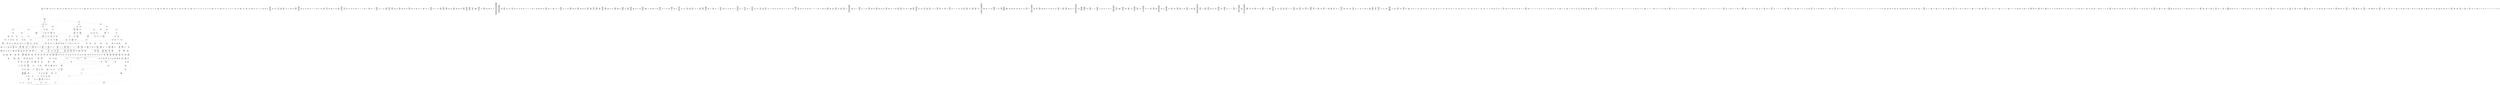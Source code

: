 /* Generated by GvGen v.1.0 (https://www.github.com/stricaud/gvgen) */

digraph G {
compound=true;
   node1 [label="[anywhere]"];
   node2 [label="# 0x0
PUSHX Data
PUSHX Data
MSTORE
PUSHX LogicData
CALLDATASIZE
LT
PUSHX Data
JUMPI
"];
   node3 [label="# 0xd
PUSHX Data
CALLDATALOAD
PUSHX BitData
SHR
PUSHX LogicData
GT
PUSHX Data
JUMPI
"];
   node4 [label="# 0x1e
PUSHX LogicData
GT
PUSHX Data
JUMPI
"];
   node5 [label="# 0x29
PUSHX LogicData
GT
PUSHX Data
JUMPI
"];
   node6 [label="# 0x34
PUSHX LogicData
EQ
PUSHX Data
JUMPI
"];
   node7 [label="# 0x3f
PUSHX LogicData
EQ
PUSHX Data
JUMPI
"];
   node8 [label="# 0x4a
PUSHX LogicData
EQ
PUSHX Data
JUMPI
"];
   node9 [label="# 0x55
PUSHX LogicData
EQ
PUSHX Data
JUMPI
"];
   node10 [label="# 0x60
PUSHX LogicData
EQ
PUSHX Data
JUMPI
"];
   node11 [label="# 0x6b
PUSHX Data
JUMP
"];
   node12 [label="# 0x6f
JUMPDEST
PUSHX LogicData
EQ
PUSHX Data
JUMPI
"];
   node13 [label="# 0x7b
PUSHX LogicData
EQ
PUSHX Data
JUMPI
"];
   node14 [label="# 0x86
PUSHX LogicData
EQ
PUSHX Data
JUMPI
"];
   node15 [label="# 0x91
PUSHX LogicData
EQ
PUSHX Data
JUMPI
"];
   node16 [label="# 0x9c
PUSHX LogicData
EQ
PUSHX Data
JUMPI
"];
   node17 [label="# 0xa7
PUSHX Data
JUMP
"];
   node18 [label="# 0xab
JUMPDEST
PUSHX LogicData
GT
PUSHX Data
JUMPI
"];
   node19 [label="# 0xb7
PUSHX LogicData
EQ
PUSHX Data
JUMPI
"];
   node20 [label="# 0xc2
PUSHX LogicData
EQ
PUSHX Data
JUMPI
"];
   node21 [label="# 0xcd
PUSHX LogicData
EQ
PUSHX Data
JUMPI
"];
   node22 [label="# 0xd8
PUSHX LogicData
EQ
PUSHX Data
JUMPI
"];
   node23 [label="# 0xe3
PUSHX LogicData
EQ
PUSHX Data
JUMPI
"];
   node24 [label="# 0xee
PUSHX Data
JUMP
"];
   node25 [label="# 0xf2
JUMPDEST
PUSHX LogicData
EQ
PUSHX Data
JUMPI
"];
   node26 [label="# 0xfe
PUSHX LogicData
EQ
PUSHX Data
JUMPI
"];
   node27 [label="# 0x109
PUSHX LogicData
EQ
PUSHX Data
JUMPI
"];
   node28 [label="# 0x114
PUSHX LogicData
EQ
PUSHX Data
JUMPI
"];
   node29 [label="# 0x11f
PUSHX LogicData
EQ
PUSHX Data
JUMPI
"];
   node30 [label="# 0x12a
PUSHX Data
JUMP
"];
   node31 [label="# 0x12e
JUMPDEST
PUSHX LogicData
GT
PUSHX Data
JUMPI
"];
   node32 [label="# 0x13a
PUSHX LogicData
GT
PUSHX Data
JUMPI
"];
   node33 [label="# 0x145
PUSHX LogicData
EQ
PUSHX Data
JUMPI
"];
   node34 [label="# 0x150
PUSHX LogicData
EQ
PUSHX Data
JUMPI
"];
   node35 [label="# 0x15b
PUSHX LogicData
EQ
PUSHX Data
JUMPI
"];
   node36 [label="# 0x166
PUSHX LogicData
EQ
PUSHX Data
JUMPI
"];
   node37 [label="# 0x171
PUSHX LogicData
EQ
PUSHX Data
JUMPI
"];
   node38 [label="# 0x17c
PUSHX Data
JUMP
"];
   node39 [label="# 0x180
JUMPDEST
PUSHX LogicData
EQ
PUSHX Data
JUMPI
"];
   node40 [label="# 0x18c
PUSHX LogicData
EQ
PUSHX Data
JUMPI
"];
   node41 [label="# 0x197
PUSHX LogicData
EQ
PUSHX Data
JUMPI
"];
   node42 [label="# 0x1a2
PUSHX LogicData
EQ
PUSHX Data
JUMPI
"];
   node43 [label="# 0x1ad
PUSHX LogicData
EQ
PUSHX Data
JUMPI
"];
   node44 [label="# 0x1b8
PUSHX Data
JUMP
"];
   node45 [label="# 0x1bc
JUMPDEST
PUSHX LogicData
GT
PUSHX Data
JUMPI
"];
   node46 [label="# 0x1c8
PUSHX LogicData
EQ
PUSHX Data
JUMPI
"];
   node47 [label="# 0x1d3
PUSHX LogicData
EQ
PUSHX Data
JUMPI
"];
   node48 [label="# 0x1de
PUSHX LogicData
EQ
PUSHX Data
JUMPI
"];
   node49 [label="# 0x1e9
PUSHX LogicData
EQ
PUSHX Data
JUMPI
"];
   node50 [label="# 0x1f4
PUSHX LogicData
EQ
PUSHX Data
JUMPI
"];
   node51 [label="# 0x1ff
PUSHX Data
JUMP
"];
   node52 [label="# 0x203
JUMPDEST
PUSHX LogicData
EQ
PUSHX Data
JUMPI
"];
   node53 [label="# 0x20f
PUSHX LogicData
EQ
PUSHX Data
JUMPI
"];
   node54 [label="# 0x21a
PUSHX LogicData
EQ
PUSHX Data
JUMPI
"];
   node55 [label="# 0x225
PUSHX LogicData
EQ
PUSHX Data
JUMPI
"];
   node56 [label="# 0x230
PUSHX LogicData
EQ
PUSHX Data
JUMPI
"];
   node57 [label="# 0x23b
JUMPDEST
PUSHX Data
REVERT
"];
   node58 [label="# 0x240
JUMPDEST
CALLVALUE
ISZERO
PUSHX Data
JUMPI
"];
   node59 [label="# 0x248
PUSHX Data
REVERT
"];
   node60 [label="# 0x24c
JUMPDEST
PUSHX Data
PUSHX ArithData
CALLDATASIZE
SUB
ADD
PUSHX Data
PUSHX Data
JUMP
"];
   node61 [label="# 0x262
JUMPDEST
PUSHX Data
JUMP
"];
   node62 [label="# 0x267
JUMPDEST
PUSHX MemData
MLOAD
PUSHX Data
PUSHX Data
JUMP
"];
   node63 [label="# 0x274
JUMPDEST
PUSHX MemData
MLOAD
SUB
RETURN
"];
   node64 [label="# 0x27d
JUMPDEST
CALLVALUE
ISZERO
PUSHX Data
JUMPI
"];
   node65 [label="# 0x285
PUSHX Data
REVERT
"];
   node66 [label="# 0x289
JUMPDEST
PUSHX Data
PUSHX ArithData
CALLDATASIZE
SUB
ADD
PUSHX Data
PUSHX Data
JUMP
"];
   node67 [label="# 0x29f
JUMPDEST
PUSHX Data
JUMP
"];
   node68 [label="# 0x2a4
JUMPDEST
STOP
"];
   node69 [label="# 0x2a6
JUMPDEST
CALLVALUE
ISZERO
PUSHX Data
JUMPI
"];
   node70 [label="# 0x2ae
PUSHX Data
REVERT
"];
   node71 [label="# 0x2b2
JUMPDEST
PUSHX Data
PUSHX Data
JUMP
"];
   node72 [label="# 0x2bb
JUMPDEST
PUSHX MemData
MLOAD
PUSHX Data
PUSHX Data
JUMP
"];
   node73 [label="# 0x2c8
JUMPDEST
PUSHX MemData
MLOAD
SUB
RETURN
"];
   node74 [label="# 0x2d1
JUMPDEST
CALLVALUE
ISZERO
PUSHX Data
JUMPI
"];
   node75 [label="# 0x2d9
PUSHX Data
REVERT
"];
   node76 [label="# 0x2dd
JUMPDEST
PUSHX Data
PUSHX ArithData
CALLDATASIZE
SUB
ADD
PUSHX Data
PUSHX Data
JUMP
"];
   node77 [label="# 0x2f3
JUMPDEST
PUSHX Data
JUMP
"];
   node78 [label="# 0x2f8
JUMPDEST
PUSHX MemData
MLOAD
PUSHX Data
PUSHX Data
JUMP
"];
   node79 [label="# 0x305
JUMPDEST
PUSHX MemData
MLOAD
SUB
RETURN
"];
   node80 [label="# 0x30e
JUMPDEST
PUSHX Data
PUSHX ArithData
CALLDATASIZE
SUB
ADD
PUSHX Data
PUSHX Data
JUMP
"];
   node81 [label="# 0x323
JUMPDEST
PUSHX Data
JUMP
"];
   node82 [label="# 0x328
JUMPDEST
STOP
"];
   node83 [label="# 0x32a
JUMPDEST
CALLVALUE
ISZERO
PUSHX Data
JUMPI
"];
   node84 [label="# 0x332
PUSHX Data
REVERT
"];
   node85 [label="# 0x336
JUMPDEST
PUSHX Data
PUSHX ArithData
CALLDATASIZE
SUB
ADD
PUSHX Data
PUSHX Data
JUMP
"];
   node86 [label="# 0x34c
JUMPDEST
PUSHX Data
JUMP
"];
   node87 [label="# 0x351
JUMPDEST
STOP
"];
   node88 [label="# 0x353
JUMPDEST
CALLVALUE
ISZERO
PUSHX Data
JUMPI
"];
   node89 [label="# 0x35b
PUSHX Data
REVERT
"];
   node90 [label="# 0x35f
JUMPDEST
PUSHX Data
PUSHX ArithData
CALLDATASIZE
SUB
ADD
PUSHX Data
PUSHX Data
JUMP
"];
   node91 [label="# 0x375
JUMPDEST
PUSHX Data
JUMP
"];
   node92 [label="# 0x37a
JUMPDEST
STOP
"];
   node93 [label="# 0x37c
JUMPDEST
CALLVALUE
ISZERO
PUSHX Data
JUMPI
"];
   node94 [label="# 0x384
PUSHX Data
REVERT
"];
   node95 [label="# 0x388
JUMPDEST
PUSHX Data
PUSHX Data
JUMP
"];
   node96 [label="# 0x391
JUMPDEST
PUSHX MemData
MLOAD
PUSHX Data
PUSHX Data
JUMP
"];
   node97 [label="# 0x39e
JUMPDEST
PUSHX MemData
MLOAD
SUB
RETURN
"];
   node98 [label="# 0x3a7
JUMPDEST
CALLVALUE
ISZERO
PUSHX Data
JUMPI
"];
   node99 [label="# 0x3af
PUSHX Data
REVERT
"];
   node100 [label="# 0x3b3
JUMPDEST
PUSHX Data
PUSHX Data
JUMP
"];
   node101 [label="# 0x3bc
JUMPDEST
PUSHX MemData
MLOAD
PUSHX Data
PUSHX Data
JUMP
"];
   node102 [label="# 0x3c9
JUMPDEST
PUSHX MemData
MLOAD
SUB
RETURN
"];
   node103 [label="# 0x3d2
JUMPDEST
CALLVALUE
ISZERO
PUSHX Data
JUMPI
"];
   node104 [label="# 0x3da
PUSHX Data
REVERT
"];
   node105 [label="# 0x3de
JUMPDEST
PUSHX Data
PUSHX ArithData
CALLDATASIZE
SUB
ADD
PUSHX Data
PUSHX Data
JUMP
"];
   node106 [label="# 0x3f4
JUMPDEST
PUSHX Data
JUMP
"];
   node107 [label="# 0x3f9
JUMPDEST
STOP
"];
   node108 [label="# 0x3fb
JUMPDEST
PUSHX Data
PUSHX ArithData
CALLDATASIZE
SUB
ADD
PUSHX Data
PUSHX Data
JUMP
"];
   node109 [label="# 0x410
JUMPDEST
PUSHX Data
JUMP
"];
   node110 [label="# 0x415
JUMPDEST
STOP
"];
   node111 [label="# 0x417
JUMPDEST
PUSHX Data
PUSHX ArithData
CALLDATASIZE
SUB
ADD
PUSHX Data
PUSHX Data
JUMP
"];
   node112 [label="# 0x42c
JUMPDEST
PUSHX Data
JUMP
"];
   node113 [label="# 0x431
JUMPDEST
STOP
"];
   node114 [label="# 0x433
JUMPDEST
PUSHX Data
PUSHX ArithData
CALLDATASIZE
SUB
ADD
PUSHX Data
PUSHX Data
JUMP
"];
   node115 [label="# 0x448
JUMPDEST
PUSHX Data
JUMP
"];
   node116 [label="# 0x44d
JUMPDEST
STOP
"];
   node117 [label="# 0x44f
JUMPDEST
CALLVALUE
ISZERO
PUSHX Data
JUMPI
"];
   node118 [label="# 0x457
PUSHX Data
REVERT
"];
   node119 [label="# 0x45b
JUMPDEST
PUSHX Data
PUSHX ArithData
CALLDATASIZE
SUB
ADD
PUSHX Data
PUSHX Data
JUMP
"];
   node120 [label="# 0x471
JUMPDEST
PUSHX Data
JUMP
"];
   node121 [label="# 0x476
JUMPDEST
PUSHX MemData
MLOAD
PUSHX Data
PUSHX Data
JUMP
"];
   node122 [label="# 0x484
JUMPDEST
PUSHX MemData
MLOAD
SUB
RETURN
"];
   node123 [label="# 0x48d
JUMPDEST
CALLVALUE
ISZERO
PUSHX Data
JUMPI
"];
   node124 [label="# 0x495
PUSHX Data
REVERT
"];
   node125 [label="# 0x499
JUMPDEST
PUSHX Data
PUSHX Data
JUMP
"];
   node126 [label="# 0x4a2
JUMPDEST
PUSHX MemData
MLOAD
PUSHX Data
PUSHX Data
JUMP
"];
   node127 [label="# 0x4af
JUMPDEST
PUSHX MemData
MLOAD
SUB
RETURN
"];
   node128 [label="# 0x4b8
JUMPDEST
PUSHX Data
PUSHX ArithData
CALLDATASIZE
SUB
ADD
PUSHX Data
PUSHX Data
JUMP
"];
   node129 [label="# 0x4cd
JUMPDEST
PUSHX Data
JUMP
"];
   node130 [label="# 0x4d2
JUMPDEST
STOP
"];
   node131 [label="# 0x4d4
JUMPDEST
CALLVALUE
ISZERO
PUSHX Data
JUMPI
"];
   node132 [label="# 0x4dc
PUSHX Data
REVERT
"];
   node133 [label="# 0x4e0
JUMPDEST
PUSHX Data
PUSHX ArithData
CALLDATASIZE
SUB
ADD
PUSHX Data
PUSHX Data
JUMP
"];
   node134 [label="# 0x4f6
JUMPDEST
PUSHX Data
JUMP
"];
   node135 [label="# 0x4fb
JUMPDEST
STOP
"];
   node136 [label="# 0x4fd
JUMPDEST
PUSHX Data
PUSHX ArithData
CALLDATASIZE
SUB
ADD
PUSHX Data
PUSHX Data
JUMP
"];
   node137 [label="# 0x512
JUMPDEST
PUSHX Data
JUMP
"];
   node138 [label="# 0x517
JUMPDEST
STOP
"];
   node139 [label="# 0x519
JUMPDEST
CALLVALUE
ISZERO
PUSHX Data
JUMPI
"];
   node140 [label="# 0x521
PUSHX Data
REVERT
"];
   node141 [label="# 0x525
JUMPDEST
PUSHX Data
PUSHX ArithData
CALLDATASIZE
SUB
ADD
PUSHX Data
PUSHX Data
JUMP
"];
   node142 [label="# 0x53b
JUMPDEST
PUSHX Data
JUMP
"];
   node143 [label="# 0x540
JUMPDEST
STOP
"];
   node144 [label="# 0x542
JUMPDEST
CALLVALUE
ISZERO
PUSHX Data
JUMPI
"];
   node145 [label="# 0x54a
PUSHX Data
REVERT
"];
   node146 [label="# 0x54e
JUMPDEST
PUSHX Data
PUSHX ArithData
CALLDATASIZE
SUB
ADD
PUSHX Data
PUSHX Data
JUMP
"];
   node147 [label="# 0x564
JUMPDEST
PUSHX Data
JUMP
"];
   node148 [label="# 0x569
JUMPDEST
STOP
"];
   node149 [label="# 0x56b
JUMPDEST
CALLVALUE
ISZERO
PUSHX Data
JUMPI
"];
   node150 [label="# 0x573
PUSHX Data
REVERT
"];
   node151 [label="# 0x577
JUMPDEST
PUSHX Data
PUSHX ArithData
CALLDATASIZE
SUB
ADD
PUSHX Data
PUSHX Data
JUMP
"];
   node152 [label="# 0x58d
JUMPDEST
PUSHX Data
JUMP
"];
   node153 [label="# 0x592
JUMPDEST
STOP
"];
   node154 [label="# 0x594
JUMPDEST
CALLVALUE
ISZERO
PUSHX Data
JUMPI
"];
   node155 [label="# 0x59c
PUSHX Data
REVERT
"];
   node156 [label="# 0x5a0
JUMPDEST
PUSHX Data
PUSHX Data
JUMP
"];
   node157 [label="# 0x5a9
JUMPDEST
PUSHX MemData
MLOAD
PUSHX Data
PUSHX Data
JUMP
"];
   node158 [label="# 0x5b6
JUMPDEST
PUSHX MemData
MLOAD
SUB
RETURN
"];
   node159 [label="# 0x5bf
JUMPDEST
CALLVALUE
ISZERO
PUSHX Data
JUMPI
"];
   node160 [label="# 0x5c7
PUSHX Data
REVERT
"];
   node161 [label="# 0x5cb
JUMPDEST
PUSHX Data
PUSHX ArithData
CALLDATASIZE
SUB
ADD
PUSHX Data
PUSHX Data
JUMP
"];
   node162 [label="# 0x5e1
JUMPDEST
PUSHX Data
JUMP
"];
   node163 [label="# 0x5e6
JUMPDEST
STOP
"];
   node164 [label="# 0x5e8
JUMPDEST
CALLVALUE
ISZERO
PUSHX Data
JUMPI
"];
   node165 [label="# 0x5f0
PUSHX Data
REVERT
"];
   node166 [label="# 0x5f4
JUMPDEST
PUSHX Data
PUSHX ArithData
CALLDATASIZE
SUB
ADD
PUSHX Data
PUSHX Data
JUMP
"];
   node167 [label="# 0x60a
JUMPDEST
PUSHX Data
JUMP
"];
   node168 [label="# 0x60f
JUMPDEST
PUSHX MemData
MLOAD
PUSHX Data
PUSHX Data
JUMP
"];
   node169 [label="# 0x61c
JUMPDEST
PUSHX MemData
MLOAD
SUB
RETURN
"];
   node170 [label="# 0x625
JUMPDEST
CALLVALUE
ISZERO
PUSHX Data
JUMPI
"];
   node171 [label="# 0x62d
PUSHX Data
REVERT
"];
   node172 [label="# 0x631
JUMPDEST
PUSHX Data
PUSHX Data
JUMP
"];
   node173 [label="# 0x63a
JUMPDEST
PUSHX MemData
MLOAD
PUSHX Data
PUSHX Data
JUMP
"];
   node174 [label="# 0x647
JUMPDEST
PUSHX MemData
MLOAD
SUB
RETURN
"];
   node175 [label="# 0x650
JUMPDEST
CALLVALUE
ISZERO
PUSHX Data
JUMPI
"];
   node176 [label="# 0x658
PUSHX Data
REVERT
"];
   node177 [label="# 0x65c
JUMPDEST
PUSHX Data
PUSHX ArithData
CALLDATASIZE
SUB
ADD
PUSHX Data
PUSHX Data
JUMP
"];
   node178 [label="# 0x672
JUMPDEST
PUSHX Data
JUMP
"];
   node179 [label="# 0x677
JUMPDEST
PUSHX MemData
MLOAD
PUSHX Data
PUSHX Data
JUMP
"];
   node180 [label="# 0x684
JUMPDEST
PUSHX MemData
MLOAD
SUB
RETURN
"];
   node181 [label="# 0x68d
JUMPDEST
CALLVALUE
ISZERO
PUSHX Data
JUMPI
"];
   node182 [label="# 0x695
PUSHX Data
REVERT
"];
   node183 [label="# 0x699
JUMPDEST
PUSHX Data
PUSHX Data
JUMP
"];
   node184 [label="# 0x6a2
JUMPDEST
STOP
"];
   node185 [label="# 0x6a4
JUMPDEST
CALLVALUE
ISZERO
PUSHX Data
JUMPI
"];
   node186 [label="# 0x6ac
PUSHX Data
REVERT
"];
   node187 [label="# 0x6b0
JUMPDEST
PUSHX Data
PUSHX Data
JUMP
"];
   node188 [label="# 0x6b9
JUMPDEST
PUSHX MemData
MLOAD
PUSHX Data
PUSHX Data
JUMP
"];
   node189 [label="# 0x6c6
JUMPDEST
PUSHX MemData
MLOAD
SUB
RETURN
"];
   node190 [label="# 0x6cf
JUMPDEST
CALLVALUE
ISZERO
PUSHX Data
JUMPI
"];
   node191 [label="# 0x6d7
PUSHX Data
REVERT
"];
   node192 [label="# 0x6db
JUMPDEST
PUSHX Data
PUSHX ArithData
CALLDATASIZE
SUB
ADD
PUSHX Data
PUSHX Data
JUMP
"];
   node193 [label="# 0x6f1
JUMPDEST
PUSHX Data
JUMP
"];
   node194 [label="# 0x6f6
JUMPDEST
PUSHX MemData
MLOAD
PUSHX Data
PUSHX Data
JUMP
"];
   node195 [label="# 0x703
JUMPDEST
PUSHX MemData
MLOAD
SUB
RETURN
"];
   node196 [label="# 0x70c
JUMPDEST
CALLVALUE
ISZERO
PUSHX Data
JUMPI
"];
   node197 [label="# 0x714
PUSHX Data
REVERT
"];
   node198 [label="# 0x718
JUMPDEST
PUSHX Data
PUSHX Data
JUMP
"];
   node199 [label="# 0x721
JUMPDEST
PUSHX MemData
MLOAD
PUSHX Data
PUSHX Data
JUMP
"];
   node200 [label="# 0x72e
JUMPDEST
PUSHX MemData
MLOAD
SUB
RETURN
"];
   node201 [label="# 0x737
JUMPDEST
CALLVALUE
ISZERO
PUSHX Data
JUMPI
"];
   node202 [label="# 0x73f
PUSHX Data
REVERT
"];
   node203 [label="# 0x743
JUMPDEST
PUSHX Data
PUSHX ArithData
CALLDATASIZE
SUB
ADD
PUSHX Data
PUSHX Data
JUMP
"];
   node204 [label="# 0x759
JUMPDEST
PUSHX Data
JUMP
"];
   node205 [label="# 0x75e
JUMPDEST
STOP
"];
   node206 [label="# 0x760
JUMPDEST
CALLVALUE
ISZERO
PUSHX Data
JUMPI
"];
   node207 [label="# 0x768
PUSHX Data
REVERT
"];
   node208 [label="# 0x76c
JUMPDEST
PUSHX Data
PUSHX ArithData
CALLDATASIZE
SUB
ADD
PUSHX Data
PUSHX Data
JUMP
"];
   node209 [label="# 0x782
JUMPDEST
PUSHX Data
JUMP
"];
   node210 [label="# 0x787
JUMPDEST
STOP
"];
   node211 [label="# 0x789
JUMPDEST
PUSHX Data
PUSHX ArithData
CALLDATASIZE
SUB
ADD
PUSHX Data
PUSHX Data
JUMP
"];
   node212 [label="# 0x79e
JUMPDEST
PUSHX Data
JUMP
"];
   node213 [label="# 0x7a3
JUMPDEST
STOP
"];
   node214 [label="# 0x7a5
JUMPDEST
CALLVALUE
ISZERO
PUSHX Data
JUMPI
"];
   node215 [label="# 0x7ad
PUSHX Data
REVERT
"];
   node216 [label="# 0x7b1
JUMPDEST
PUSHX Data
PUSHX ArithData
CALLDATASIZE
SUB
ADD
PUSHX Data
PUSHX Data
JUMP
"];
   node217 [label="# 0x7c7
JUMPDEST
PUSHX Data
JUMP
"];
   node218 [label="# 0x7cc
JUMPDEST
PUSHX MemData
MLOAD
PUSHX Data
PUSHX Data
JUMP
"];
   node219 [label="# 0x7d9
JUMPDEST
PUSHX MemData
MLOAD
SUB
RETURN
"];
   node220 [label="# 0x7e2
JUMPDEST
CALLVALUE
ISZERO
PUSHX Data
JUMPI
"];
   node221 [label="# 0x7ea
PUSHX Data
REVERT
"];
   node222 [label="# 0x7ee
JUMPDEST
PUSHX Data
PUSHX ArithData
CALLDATASIZE
SUB
ADD
PUSHX Data
PUSHX Data
JUMP
"];
   node223 [label="# 0x804
JUMPDEST
PUSHX Data
JUMP
"];
   node224 [label="# 0x809
JUMPDEST
PUSHX MemData
MLOAD
PUSHX Data
PUSHX Data
JUMP
"];
   node225 [label="# 0x816
JUMPDEST
PUSHX MemData
MLOAD
SUB
RETURN
"];
   node226 [label="# 0x81f
JUMPDEST
PUSHX Data
PUSHX ArithData
CALLDATASIZE
SUB
ADD
PUSHX Data
PUSHX Data
JUMP
"];
   node227 [label="# 0x834
JUMPDEST
PUSHX Data
JUMP
"];
   node228 [label="# 0x839
JUMPDEST
STOP
"];
   node229 [label="# 0x83b
JUMPDEST
CALLVALUE
ISZERO
PUSHX Data
JUMPI
"];
   node230 [label="# 0x843
PUSHX Data
REVERT
"];
   node231 [label="# 0x847
JUMPDEST
PUSHX Data
PUSHX ArithData
CALLDATASIZE
SUB
ADD
PUSHX Data
PUSHX Data
JUMP
"];
   node232 [label="# 0x85d
JUMPDEST
PUSHX Data
JUMP
"];
   node233 [label="# 0x862
JUMPDEST
STOP
"];
   node234 [label="# 0x864
JUMPDEST
CALLVALUE
ISZERO
PUSHX Data
JUMPI
"];
   node235 [label="# 0x86c
PUSHX Data
REVERT
"];
   node236 [label="# 0x870
JUMPDEST
PUSHX Data
PUSHX Data
JUMP
"];
   node237 [label="# 0x879
JUMPDEST
PUSHX MemData
MLOAD
PUSHX Data
PUSHX Data
JUMP
"];
   node238 [label="# 0x886
JUMPDEST
PUSHX MemData
MLOAD
SUB
RETURN
"];
   node239 [label="# 0x88f
JUMPDEST
CALLVALUE
ISZERO
PUSHX Data
JUMPI
"];
   node240 [label="# 0x897
PUSHX Data
REVERT
"];
   node241 [label="# 0x89b
JUMPDEST
PUSHX Data
PUSHX ArithData
CALLDATASIZE
SUB
ADD
PUSHX Data
PUSHX Data
JUMP
"];
   node242 [label="# 0x8b1
JUMPDEST
PUSHX Data
JUMP
"];
   node243 [label="# 0x8b6
JUMPDEST
PUSHX MemData
MLOAD
PUSHX Data
PUSHX Data
JUMP
"];
   node244 [label="# 0x8c3
JUMPDEST
PUSHX MemData
MLOAD
SUB
RETURN
"];
   node245 [label="# 0x8cc
JUMPDEST
CALLVALUE
ISZERO
PUSHX Data
JUMPI
"];
   node246 [label="# 0x8d4
PUSHX Data
REVERT
"];
   node247 [label="# 0x8d8
JUMPDEST
PUSHX Data
PUSHX Data
JUMP
"];
   node248 [label="# 0x8e1
JUMPDEST
PUSHX MemData
MLOAD
PUSHX Data
PUSHX Data
JUMP
"];
   node249 [label="# 0x8ee
JUMPDEST
PUSHX MemData
MLOAD
SUB
RETURN
"];
   node250 [label="# 0x8f7
JUMPDEST
PUSHX Data
PUSHX Data
PUSHX Data
JUMP
"];
   node251 [label="# 0x902
JUMPDEST
PUSHX Data
JUMPI
"];
   node252 [label="# 0x908
PUSHX Data
PUSHX Data
JUMP
"];
   node253 [label="# 0x911
JUMPDEST
"];
   node254 [label="# 0x912
JUMPDEST
JUMP
"];
   node255 [label="# 0x919
JUMPDEST
PUSHX Data
PUSHX Data
JUMP
"];
   node256 [label="# 0x921
JUMPDEST
PUSHX Data
PUSHX Data
JUMP
"];
   node257 [label="# 0x92b
JUMPDEST
JUMP
"];
   node258 [label="# 0x92f
JUMPDEST
PUSHX Data
PUSHX StorData
SLOAD
PUSHX Data
PUSHX Data
JUMP
"];
   node259 [label="# 0x93e
JUMPDEST
PUSHX ArithData
ADD
PUSHX ArithData
DIV
MUL
PUSHX ArithData
ADD
PUSHX MemData
MLOAD
ADD
PUSHX Data
MSTORE
MSTORE
PUSHX ArithData
ADD
SLOAD
PUSHX Data
PUSHX Data
JUMP
"];
   node260 [label="# 0x96a
JUMPDEST
ISZERO
PUSHX Data
JUMPI
"];
   node261 [label="# 0x971
PUSHX LogicData
LT
PUSHX Data
JUMPI
"];
   node262 [label="# 0x979
PUSHX ArithData
SLOAD
DIV
MUL
MSTORE
PUSHX ArithData
ADD
PUSHX Data
JUMP
"];
   node263 [label="# 0x98c
JUMPDEST
ADD
PUSHX Data
MSTORE
PUSHX Data
PUSHX Data
SHA3
"];
   node264 [label="# 0x99a
JUMPDEST
SLOAD
MSTORE
PUSHX ArithData
ADD
PUSHX ArithData
ADD
GT
PUSHX Data
JUMPI
"];
   node265 [label="# 0x9ae
SUB
PUSHX BitData
AND
ADD
"];
   node266 [label="# 0x9b7
JUMPDEST
JUMP
"];
   node267 [label="# 0x9c1
JUMPDEST
PUSHX Data
PUSHX Data
PUSHX Data
JUMP
"];
   node268 [label="# 0x9cc
JUMPDEST
PUSHX Data
JUMPI
"];
   node269 [label="# 0x9d1
PUSHX MemData
MLOAD
PUSHX Data
MSTORE
PUSHX ArithData
ADD
PUSHX MemData
MLOAD
SUB
REVERT
"];
   node270 [label="# 0xa02
JUMPDEST
PUSHX Data
PUSHX ArithData
MSTORE
PUSHX ArithData
ADD
MSTORE
PUSHX ArithData
ADD
PUSHX Data
SHA3
PUSHX ArithData
ADD
PUSHX ArithData
SLOAD
PUSHX ArithData
EXP
DIV
PUSHX BitData
AND
JUMP
"];
   node271 [label="# 0xa40
JUMPDEST
PUSHX Data
PUSHX Data
JUMP
"];
   node272 [label="# 0xa4a
JUMPDEST
PUSHX Data
JUMPI
"];
   node273 [label="# 0xa4f
PUSHX Data
PUSHX Data
JUMP
"];
   node274 [label="# 0xa56
JUMPDEST
ISZERO
PUSHX Data
JUMPI
"];
   node275 [label="# 0xa5c
PUSHX Data
PUSHX Data
JUMP
"];
   node276 [label="# 0xa64
JUMPDEST
"];
   node277 [label="# 0xa65
JUMPDEST
"];
   node278 [label="# 0xa66
JUMPDEST
PUSHX Data
PUSHX Data
JUMP
"];
   node279 [label="# 0xa70
JUMPDEST
JUMP
"];
   node280 [label="# 0xa75
JUMPDEST
PUSHX Data
PUSHX Data
JUMP
"];
   node281 [label="# 0xa7d
JUMPDEST
PUSHX Data
PUSHX MemData
MLOAD
PUSHX Data
PUSHX Data
JUMP
"];
   node282 [label="# 0xa90
JUMPDEST
MSTORE
PUSHX ArithData
ADD
PUSHX MemData
MLOAD
SUB
SHA3
SSTORE
JUMP
"];
   node283 [label="# 0xaa7
JUMPDEST
PUSHX Data
PUSHX Data
JUMP
"];
   node284 [label="# 0xaaf
JUMPDEST
PUSHX Data
PUSHX Data
PUSHX Data
JUMP
"];
   node285 [label="# 0xac0
JUMPDEST
JUMP
"];
   node286 [label="# 0xac5
JUMPDEST
PUSHX Data
PUSHX Data
PUSHX Data
JUMP
"];
   node287 [label="# 0xacf
JUMPDEST
PUSHX StorData
SLOAD
PUSHX StorData
SLOAD
SUB
SUB
JUMP
"];
   node288 [label="# 0xadc
JUMPDEST
PUSHX StorData
PUSHX ArithData
SLOAD
PUSHX ArithData
EXP
DIV
PUSHX BitData
AND
JUMP
"];
   node289 [label="# 0xb02
JUMPDEST
PUSHX Data
PUSHX Data
JUMP
"];
   node290 [label="# 0xb0a
JUMPDEST
PUSHX Data
PUSHX MemData
MLOAD
PUSHX Data
PUSHX Data
JUMP
"];
   node291 [label="# 0xb1d
JUMPDEST
MSTORE
PUSHX ArithData
ADD
PUSHX MemData
MLOAD
SUB
SHA3
PUSHX ArithData
PUSHX ArithData
EXP
SLOAD
PUSHX ArithData
MUL
NOT
AND
ISZERO
ISZERO
MUL
OR
SSTORE
JUMP
"];
   node292 [label="# 0xb47
JUMPDEST
CALLER
PUSHX BitData
AND
PUSHX BitData
AND
EQ
PUSHX Data
JUMPI
"];
   node293 [label="# 0xb7c
PUSHX Data
CALLER
PUSHX Data
JUMP
"];
   node294 [label="# 0xb84
JUMPDEST
PUSHX Data
JUMPI
"];
   node295 [label="# 0xb89
PUSHX Data
PUSHX Data
JUMP
"];
   node296 [label="# 0xb90
JUMPDEST
ISZERO
PUSHX Data
JUMPI
"];
   node297 [label="# 0xb96
PUSHX Data
CALLER
PUSHX Data
JUMP
"];
   node298 [label="# 0xb9e
JUMPDEST
"];
   node299 [label="# 0xb9f
JUMPDEST
"];
   node300 [label="# 0xba0
JUMPDEST
"];
   node301 [label="# 0xba1
JUMPDEST
PUSHX Data
PUSHX Data
JUMP
"];
   node302 [label="# 0xbac
JUMPDEST
JUMP
"];
   node303 [label="# 0xbb2
JUMPDEST
PUSHX LogicData
PUSHX LogicData
GT
ISZERO
PUSHX Data
JUMPI
"];
   node304 [label="# 0xbbf
PUSHX Data
PUSHX Data
JUMP
"];
   node305 [label="# 0xbc6
JUMPDEST
"];
   node306 [label="# 0xbc7
JUMPDEST
PUSHX StorData
PUSHX ArithData
SLOAD
PUSHX ArithData
EXP
DIV
PUSHX BitData
AND
PUSHX LogicData
GT
ISZERO
PUSHX Data
JUMPI
"];
   node307 [label="# 0xbe1
PUSHX Data
PUSHX Data
JUMP
"];
   node308 [label="# 0xbe8
JUMPDEST
"];
   node309 [label="# 0xbe9
JUMPDEST
EQ
PUSHX Data
JUMPI
"];
   node310 [label="# 0xbef
PUSHX MemData
MLOAD
PUSHX Data
MSTORE
PUSHX ArithData
ADD
PUSHX MemData
MLOAD
SUB
REVERT
"];
   node311 [label="# 0xc20
JUMPDEST
PUSHX StorData
PUSHX ArithData
SLOAD
PUSHX ArithData
EXP
DIV
PUSHX BitData
AND
ISZERO
PUSHX Data
JUMPI
"];
   node312 [label="# 0xc36
PUSHX MemData
MLOAD
PUSHX Data
MSTORE
PUSHX ArithData
ADD
PUSHX MemData
MLOAD
SUB
REVERT
"];
   node313 [label="# 0xc67
JUMPDEST
PUSHX Data
PUSHX Data
PUSHX Data
JUMP
"];
   node314 [label="# 0xc7e
JUMPDEST
CALLVALUE
EQ
PUSHX Data
JUMPI
"];
   node315 [label="# 0xc85
PUSHX MemData
MLOAD
PUSHX Data
MSTORE
PUSHX ArithData
ADD
PUSHX MemData
MLOAD
SUB
REVERT
"];
   node316 [label="# 0xcb6
JUMPDEST
PUSHX Data
PUSHX Data
PUSHX Data
JUMP
"];
   node317 [label="# 0xcc6
JUMPDEST
PUSHX Data
PUSHX Data
JUMP
"];
   node318 [label="# 0xcd0
JUMPDEST
GT
ISZERO
PUSHX Data
JUMPI
"];
   node319 [label="# 0xcd7
PUSHX MemData
MLOAD
PUSHX Data
MSTORE
PUSHX ArithData
ADD
PUSHX MemData
MLOAD
SUB
REVERT
"];
   node320 [label="# 0xd08
JUMPDEST
PUSHX Data
PUSHX Data
PUSHX Data
JUMP
"];
   node321 [label="# 0xd15
JUMPDEST
PUSHX Data
JUMP
"];
   node322 [label="# 0xd1a
JUMPDEST
PUSHX Data
PUSHX Data
PUSHX Data
JUMP
"];
   node323 [label="# 0xd25
JUMPDEST
PUSHX Data
JUMP
"];
   node324 [label="# 0xd2e
JUMPDEST
JUMP
"];
   node325 [label="# 0xd35
JUMPDEST
PUSHX LogicData
PUSHX LogicData
GT
ISZERO
PUSHX Data
JUMPI
"];
   node326 [label="# 0xd42
PUSHX Data
PUSHX Data
JUMP
"];
   node327 [label="# 0xd49
JUMPDEST
"];
   node328 [label="# 0xd4a
JUMPDEST
PUSHX StorData
PUSHX ArithData
SLOAD
PUSHX ArithData
EXP
DIV
PUSHX BitData
AND
PUSHX LogicData
GT
ISZERO
PUSHX Data
JUMPI
"];
   node329 [label="# 0xd64
PUSHX Data
PUSHX Data
JUMP
"];
   node330 [label="# 0xd6b
JUMPDEST
"];
   node331 [label="# 0xd6c
JUMPDEST
EQ
PUSHX Data
JUMPI
"];
   node332 [label="# 0xd72
PUSHX MemData
MLOAD
PUSHX Data
MSTORE
PUSHX ArithData
ADD
PUSHX MemData
MLOAD
SUB
REVERT
"];
   node333 [label="# 0xda3
JUMPDEST
PUSHX StorData
PUSHX ArithData
SLOAD
PUSHX ArithData
EXP
DIV
PUSHX BitData
AND
ISZERO
PUSHX Data
JUMPI
"];
   node334 [label="# 0xdb9
PUSHX MemData
MLOAD
PUSHX Data
MSTORE
PUSHX ArithData
ADD
PUSHX MemData
MLOAD
SUB
REVERT
"];
   node335 [label="# 0xdea
JUMPDEST
PUSHX Data
PUSHX Data
PUSHX Data
JUMP
"];
   node336 [label="# 0xe01
JUMPDEST
CALLVALUE
EQ
PUSHX Data
JUMPI
"];
   node337 [label="# 0xe08
PUSHX MemData
MLOAD
PUSHX Data
MSTORE
PUSHX ArithData
ADD
PUSHX MemData
MLOAD
SUB
REVERT
"];
   node338 [label="# 0xe39
JUMPDEST
PUSHX Data
PUSHX Data
PUSHX Data
JUMP
"];
   node339 [label="# 0xe49
JUMPDEST
PUSHX Data
PUSHX Data
JUMP
"];
   node340 [label="# 0xe53
JUMPDEST
GT
ISZERO
PUSHX Data
JUMPI
"];
   node341 [label="# 0xe5a
PUSHX MemData
MLOAD
PUSHX Data
MSTORE
PUSHX ArithData
ADD
PUSHX MemData
MLOAD
SUB
REVERT
"];
   node342 [label="# 0xe8b
JUMPDEST
PUSHX StorData
PUSHX ArithData
SLOAD
PUSHX ArithData
EXP
DIV
PUSHX BitData
AND
PUSHX BitData
AND
PUSHX Data
PUSHX Data
PUSHX Data
JUMP
"];
   node343 [label="# 0xed1
JUMPDEST
ADDRESS
PUSHX MemData
MLOAD
PUSHX BitData
AND
PUSHX BitData
SHL
MSTORE
PUSHX ArithData
ADD
PUSHX Data
PUSHX Data
JUMP
"];
   node344 [label="# 0xef1
JUMPDEST
PUSHX Data
PUSHX MemData
MLOAD
SUB
GAS
STATICCALL
ISZERO
ISZERO
PUSHX Data
JUMPI
"];
   node345 [label="# 0xf05
RETURNDATASIZE
PUSHX Data
RETURNDATACOPY
RETURNDATASIZE
PUSHX Data
REVERT
"];
   node346 [label="# 0xf0e
JUMPDEST
PUSHX MemData
MLOAD
RETURNDATASIZE
PUSHX BitData
NOT
PUSHX ArithData
ADD
AND
ADD
PUSHX Data
MSTORE
ADD
PUSHX Data
PUSHX Data
JUMP
"];
   node347 [label="# 0xf32
JUMPDEST
PUSHX Data
JUMPI
"];
   node348 [label="# 0xf37
PUSHX MemData
MLOAD
PUSHX Data
MSTORE
PUSHX ArithData
ADD
PUSHX MemData
MLOAD
SUB
REVERT
"];
   node349 [label="# 0xf68
JUMPDEST
PUSHX Data
PUSHX Data
JUMP
"];
   node350 [label="# 0xf73
JUMPDEST
PUSHX Data
PUSHX Data
PUSHX Data
JUMP
"];
   node351 [label="# 0xf7e
JUMPDEST
PUSHX Data
JUMP
"];
   node352 [label="# 0xf87
JUMPDEST
JUMP
"];
   node353 [label="# 0xf8f
JUMPDEST
PUSHX Data
PUSHX Data
PUSHX Data
PUSHX ArithData
MSTORE
PUSHX ArithData
ADD
MSTORE
PUSHX ArithData
ADD
PUSHX Data
SHA3
PUSHX MemData
MLOAD
PUSHX ArithData
ADD
PUSHX Data
MSTORE
PUSHX ArithData
ADD
PUSHX ArithData
SLOAD
PUSHX ArithData
EXP
DIV
PUSHX BitData
AND
PUSHX BitData
AND
PUSHX BitData
AND
MSTORE
PUSHX ArithData
ADD
PUSHX ArithData
ADD
PUSHX ArithData
SLOAD
PUSHX ArithData
EXP
DIV
PUSHX BitData
AND
PUSHX BitData
AND
PUSHX BitData
AND
MSTORE
PUSHX BitData
PUSHX BitData
AND
PUSHX ArithData
ADD
MLOAD
PUSHX BitData
AND
SUB
PUSHX Data
JUMPI
"];
   node354 [label="# 0x1081
PUSHX ArithData
PUSHX MemData
MLOAD
PUSHX ArithData
ADD
PUSHX Data
MSTORE
PUSHX ArithData
ADD
PUSHX ArithData
SLOAD
PUSHX ArithData
EXP
DIV
PUSHX BitData
AND
PUSHX BitData
AND
PUSHX BitData
AND
MSTORE
PUSHX ArithData
ADD
PUSHX ArithData
ADD
PUSHX ArithData
SLOAD
PUSHX ArithData
EXP
DIV
PUSHX BitData
AND
PUSHX BitData
AND
PUSHX BitData
AND
MSTORE
"];
   node355 [label="# 0x1124
JUMPDEST
PUSHX Data
PUSHX Data
PUSHX Data
JUMP
"];
   node356 [label="# 0x112e
JUMPDEST
PUSHX BitData
AND
PUSHX ArithData
ADD
MLOAD
PUSHX BitData
AND
PUSHX Data
PUSHX Data
JUMP
"];
   node357 [label="# 0x115a
JUMPDEST
PUSHX Data
PUSHX Data
JUMP
"];
   node358 [label="# 0x1164
JUMPDEST
PUSHX ArithData
ADD
MLOAD
JUMP
"];
   node359 [label="# 0x1179
JUMPDEST
PUSHX StorData
PUSHX ArithData
SLOAD
PUSHX ArithData
EXP
DIV
PUSHX BitData
AND
JUMP
"];
   node360 [label="# 0x119f
JUMPDEST
CALLER
PUSHX BitData
AND
PUSHX BitData
AND
EQ
PUSHX Data
JUMPI
"];
   node361 [label="# 0x11d4
PUSHX Data
CALLER
PUSHX Data
JUMP
"];
   node362 [label="# 0x11dc
JUMPDEST
PUSHX Data
JUMPI
"];
   node363 [label="# 0x11e1
PUSHX Data
PUSHX Data
JUMP
"];
   node364 [label="# 0x11e8
JUMPDEST
ISZERO
PUSHX Data
JUMPI
"];
   node365 [label="# 0x11ee
PUSHX Data
CALLER
PUSHX Data
JUMP
"];
   node366 [label="# 0x11f6
JUMPDEST
"];
   node367 [label="# 0x11f7
JUMPDEST
"];
   node368 [label="# 0x11f8
JUMPDEST
"];
   node369 [label="# 0x11f9
JUMPDEST
PUSHX Data
PUSHX Data
JUMP
"];
   node370 [label="# 0x1204
JUMPDEST
JUMP
"];
   node371 [label="# 0x120a
JUMPDEST
PUSHX Data
PUSHX Data
JUMP
"];
   node372 [label="# 0x1212
JUMPDEST
PUSHX Data
PUSHX Data
PUSHX Data
JUMP
"];
   node373 [label="# 0x121f
JUMPDEST
PUSHX Data
PUSHX Data
JUMP
"];
   node374 [label="# 0x1229
JUMPDEST
GT
ISZERO
PUSHX Data
JUMPI
"];
   node375 [label="# 0x1230
PUSHX MemData
MLOAD
PUSHX Data
MSTORE
PUSHX ArithData
ADD
PUSHX MemData
MLOAD
SUB
REVERT
"];
   node376 [label="# 0x1261
JUMPDEST
PUSHX Data
PUSHX Data
JUMP
"];
   node377 [label="# 0x126b
JUMPDEST
JUMP
"];
   node378 [label="# 0x1270
JUMPDEST
PUSHX LogicData
PUSHX LogicData
GT
ISZERO
PUSHX Data
JUMPI
"];
   node379 [label="# 0x127d
PUSHX Data
PUSHX Data
JUMP
"];
   node380 [label="# 0x1284
JUMPDEST
"];
   node381 [label="# 0x1285
JUMPDEST
PUSHX StorData
PUSHX ArithData
SLOAD
PUSHX ArithData
EXP
DIV
PUSHX BitData
AND
PUSHX LogicData
GT
ISZERO
PUSHX Data
JUMPI
"];
   node382 [label="# 0x129f
PUSHX Data
PUSHX Data
JUMP
"];
   node383 [label="# 0x12a6
JUMPDEST
"];
   node384 [label="# 0x12a7
JUMPDEST
EQ
PUSHX Data
JUMPI
"];
   node385 [label="# 0x12ad
PUSHX MemData
MLOAD
PUSHX Data
MSTORE
PUSHX ArithData
ADD
PUSHX MemData
MLOAD
SUB
REVERT
"];
   node386 [label="# 0x12de
JUMPDEST
PUSHX Data
PUSHX Data
PUSHX Data
JUMP
"];
   node387 [label="# 0x12f2
JUMPDEST
CALLVALUE
EQ
PUSHX Data
JUMPI
"];
   node388 [label="# 0x12f9
PUSHX MemData
MLOAD
PUSHX Data
MSTORE
PUSHX ArithData
ADD
PUSHX MemData
MLOAD
SUB
REVERT
"];
   node389 [label="# 0x132a
JUMPDEST
PUSHX Data
PUSHX Data
PUSHX Data
JUMP
"];
   node390 [label="# 0x1337
JUMPDEST
PUSHX Data
PUSHX Data
JUMP
"];
   node391 [label="# 0x1341
JUMPDEST
GT
ISZERO
PUSHX Data
JUMPI
"];
   node392 [label="# 0x1348
PUSHX MemData
MLOAD
PUSHX Data
MSTORE
PUSHX ArithData
ADD
PUSHX MemData
MLOAD
SUB
REVERT
"];
   node393 [label="# 0x1379
JUMPDEST
PUSHX Data
PUSHX Data
PUSHX MemData
MLOAD
PUSHX Data
PUSHX Data
JUMP
"];
   node394 [label="# 0x138f
JUMPDEST
MSTORE
PUSHX ArithData
ADD
PUSHX MemData
MLOAD
SUB
SHA3
SLOAD
SUB
PUSHX Data
JUMPI
"];
   node395 [label="# 0x13a4
PUSHX MemData
MLOAD
PUSHX Data
MSTORE
PUSHX ArithData
ADD
PUSHX MemData
MLOAD
SUB
REVERT
"];
   node396 [label="# 0x13d5
JUMPDEST
PUSHX Data
PUSHX MemData
MLOAD
PUSHX Data
PUSHX Data
JUMP
"];
   node397 [label="# 0x13e7
JUMPDEST
MSTORE
PUSHX ArithData
ADD
PUSHX MemData
MLOAD
SUB
SHA3
PUSHX ArithData
SLOAD
PUSHX ArithData
EXP
DIV
PUSHX BitData
AND
ISZERO
PUSHX Data
JUMPI
"];
   node398 [label="# 0x1409
PUSHX MemData
MLOAD
PUSHX Data
MSTORE
PUSHX ArithData
ADD
PUSHX MemData
MLOAD
SUB
REVERT
"];
   node399 [label="# 0x143a
JUMPDEST
PUSHX Data
PUSHX Data
PUSHX Data
JUMP
"];
   node400 [label="# 0x1449
JUMPDEST
PUSHX Data
JUMP
"];
   node401 [label="# 0x144f
JUMPDEST
PUSHX Data
JUMPI
"];
   node402 [label="# 0x1454
PUSHX MemData
MLOAD
PUSHX Data
MSTORE
PUSHX ArithData
ADD
PUSHX MemData
MLOAD
SUB
REVERT
"];
   node403 [label="# 0x1485
JUMPDEST
PUSHX Data
PUSHX Data
PUSHX Data
PUSHX Data
JUMP
"];
   node404 [label="# 0x1494
JUMPDEST
PUSHX Data
JUMP
"];
   node405 [label="# 0x1499
JUMPDEST
PUSHX Data
PUSHX ArithData
MSTORE
PUSHX ArithData
ADD
MSTORE
PUSHX ArithData
ADD
PUSHX Data
SHA3
SLOAD
PUSHX Data
PUSHX Data
JUMP
"];
   node406 [label="# 0x14ba
JUMPDEST
GT
ISZERO
PUSHX Data
JUMPI
"];
   node407 [label="# 0x14c2
PUSHX MemData
MLOAD
PUSHX Data
MSTORE
PUSHX ArithData
ADD
PUSHX MemData
MLOAD
SUB
REVERT
"];
   node408 [label="# 0x14f3
JUMPDEST
PUSHX Data
PUSHX ArithData
MSTORE
PUSHX ArithData
ADD
MSTORE
PUSHX ArithData
ADD
PUSHX Data
SHA3
PUSHX Data
SLOAD
PUSHX Data
PUSHX Data
JUMP
"];
   node409 [label="# 0x1516
JUMPDEST
SSTORE
PUSHX Data
PUSHX Data
PUSHX Data
JUMP
"];
   node410 [label="# 0x1528
JUMPDEST
PUSHX Data
JUMP
"];
   node411 [label="# 0x152e
JUMPDEST
JUMP
"];
   node412 [label="# 0x153c
JUMPDEST
PUSHX Data
PUSHX Data
JUMP
"];
   node413 [label="# 0x1544
JUMPDEST
PUSHX BitData
AND
PUSHX ArithData
SELFBALANCE
ISZERO
MUL
PUSHX MemData
MLOAD
PUSHX Data
PUSHX MemData
MLOAD
SUB
CALL
ISZERO
ISZERO
PUSHX Data
JUMPI
"];
   node414 [label="# 0x1581
RETURNDATASIZE
PUSHX Data
RETURNDATACOPY
RETURNDATASIZE
PUSHX Data
REVERT
"];
   node415 [label="# 0x158a
JUMPDEST
JUMP
"];
   node416 [label="# 0x158e
JUMPDEST
PUSHX Data
PUSHX Data
JUMP
"];
   node417 [label="# 0x1596
JUMPDEST
PUSHX Data
PUSHX Data
PUSHX Data
JUMP
"];
   node418 [label="# 0x15a5
JUMPDEST
JUMP
"];
   node419 [label="# 0x15a9
JUMPDEST
PUSHX Data
PUSHX Data
JUMP
"];
   node420 [label="# 0x15b1
JUMPDEST
PUSHX StorData
PUSHX ArithData
PUSHX ArithData
EXP
SLOAD
PUSHX ArithData
MUL
NOT
AND
PUSHX LogicData
GT
ISZERO
PUSHX Data
JUMPI
"];
   node421 [label="# 0x15ce
PUSHX Data
PUSHX Data
JUMP
"];
   node422 [label="# 0x15d5
JUMPDEST
"];
   node423 [label="# 0x15d6
JUMPDEST
MUL
OR
SSTORE
JUMP
"];
   node424 [label="# 0x15de
JUMPDEST
PUSHX StorData
PUSHX ArithData
SLOAD
PUSHX ArithData
EXP
DIV
PUSHX BitData
AND
JUMP
"];
   node425 [label="# 0x15f1
JUMPDEST
PUSHX Data
PUSHX Data
JUMP
"];
   node426 [label="# 0x15f9
JUMPDEST
PUSHX StorData
PUSHX ArithData
PUSHX ArithData
EXP
SLOAD
PUSHX ArithData
MUL
NOT
AND
ISZERO
ISZERO
MUL
OR
SSTORE
JUMP
"];
   node427 [label="# 0x1616
JUMPDEST
PUSHX Data
PUSHX Data
PUSHX Data
JUMP
"];
   node428 [label="# 0x1621
JUMPDEST
JUMP
"];
   node429 [label="# 0x1628
JUMPDEST
PUSHX StorData
SLOAD
PUSHX Data
PUSHX Data
JUMP
"];
   node430 [label="# 0x1635
JUMPDEST
PUSHX ArithData
ADD
PUSHX ArithData
DIV
MUL
PUSHX ArithData
ADD
PUSHX MemData
MLOAD
ADD
PUSHX Data
MSTORE
MSTORE
PUSHX ArithData
ADD
SLOAD
PUSHX Data
PUSHX Data
JUMP
"];
   node431 [label="# 0x1661
JUMPDEST
ISZERO
PUSHX Data
JUMPI
"];
   node432 [label="# 0x1668
PUSHX LogicData
LT
PUSHX Data
JUMPI
"];
   node433 [label="# 0x1670
PUSHX ArithData
SLOAD
DIV
MUL
MSTORE
PUSHX ArithData
ADD
PUSHX Data
JUMP
"];
   node434 [label="# 0x1683
JUMPDEST
ADD
PUSHX Data
MSTORE
PUSHX Data
PUSHX Data
SHA3
"];
   node435 [label="# 0x1691
JUMPDEST
SLOAD
MSTORE
PUSHX ArithData
ADD
PUSHX ArithData
ADD
GT
PUSHX Data
JUMPI
"];
   node436 [label="# 0x16a5
SUB
PUSHX BitData
AND
ADD
"];
   node437 [label="# 0x16ae
JUMPDEST
JUMP
"];
   node438 [label="# 0x16b6
JUMPDEST
PUSHX BitData
PUSHX BitData
AND
PUSHX BitData
AND
SUB
PUSHX Data
JUMPI
"];
   node439 [label="# 0x16ec
PUSHX MemData
MLOAD
PUSHX Data
MSTORE
PUSHX ArithData
ADD
PUSHX MemData
MLOAD
SUB
REVERT
"];
   node440 [label="# 0x171d
JUMPDEST
PUSHX BitData
PUSHX Data
PUSHX ArithData
PUSHX BitData
AND
PUSHX BitData
AND
MSTORE
PUSHX ArithData
ADD
MSTORE
PUSHX ArithData
ADD
PUSHX Data
SHA3
SLOAD
AND
JUMP
"];
   node441 [label="# 0x176e
JUMPDEST
PUSHX Data
PUSHX Data
JUMP
"];
   node442 [label="# 0x1776
JUMPDEST
PUSHX Data
PUSHX Data
PUSHX Data
JUMP
"];
   node443 [label="# 0x1780
JUMPDEST
JUMP
"];
   node444 [label="# 0x1782
JUMPDEST
PUSHX Data
PUSHX StorData
PUSHX ArithData
SLOAD
PUSHX ArithData
EXP
DIV
PUSHX BitData
AND
JUMP
"];
   node445 [label="# 0x17ac
JUMPDEST
PUSHX Data
PUSHX Data
PUSHX LogicData
GT
ISZERO
PUSHX Data
JUMPI
"];
   node446 [label="# 0x17c5
PUSHX Data
PUSHX Data
JUMP
"];
   node447 [label="# 0x17cc
JUMPDEST
"];
   node448 [label="# 0x17cd
JUMPDEST
PUSHX MemData
MLOAD
MSTORE
PUSHX ArithData
MUL
PUSHX ArithData
ADD
ADD
PUSHX Data
MSTORE
ISZERO
PUSHX Data
JUMPI
"];
   node449 [label="# 0x17e7
PUSHX ArithData
ADD
PUSHX ArithData
MUL
CALLDATASIZE
CALLDATACOPY
ADD
"];
   node450 [label="# 0x17fb
JUMPDEST
PUSHX Data
"];
   node451 [label="# 0x1801
JUMPDEST
LT
ISZERO
PUSHX Data
JUMPI
"];
   node452 [label="# 0x180d
PUSHX Data
PUSHX Data
LT
PUSHX Data
JUMPI
"];
   node453 [label="# 0x181b
PUSHX Data
PUSHX Data
JUMP
"];
   node454 [label="# 0x1822
JUMPDEST
"];
   node455 [label="# 0x1823
JUMPDEST
PUSHX ArithData
MUL
ADD
CALLDATALOAD
MSTORE
PUSHX ArithData
ADD
MSTORE
PUSHX ArithData
ADD
PUSHX Data
SHA3
PUSHX ArithData
SLOAD
PUSHX ArithData
EXP
DIV
PUSHX BitData
AND
MLOAD
LT
PUSHX Data
JUMPI
"];
   node456 [label="# 0x1851
PUSHX Data
PUSHX Data
JUMP
"];
   node457 [label="# 0x1858
JUMPDEST
"];
   node458 [label="# 0x1859
JUMPDEST
PUSHX ArithData
MUL
PUSHX ArithData
ADD
ADD
ISZERO
ISZERO
ISZERO
ISZERO
MSTORE
PUSHX Data
PUSHX Data
JUMP
"];
   node459 [label="# 0x1876
JUMPDEST
PUSHX Data
JUMP
"];
   node460 [label="# 0x187e
JUMPDEST
JUMP
"];
   node461 [label="# 0x1889
JUMPDEST
PUSHX Data
PUSHX StorData
SLOAD
PUSHX Data
PUSHX Data
JUMP
"];
   node462 [label="# 0x1898
JUMPDEST
PUSHX ArithData
ADD
PUSHX ArithData
DIV
MUL
PUSHX ArithData
ADD
PUSHX MemData
MLOAD
ADD
PUSHX Data
MSTORE
MSTORE
PUSHX ArithData
ADD
SLOAD
PUSHX Data
PUSHX Data
JUMP
"];
   node463 [label="# 0x18c4
JUMPDEST
ISZERO
PUSHX Data
JUMPI
"];
   node464 [label="# 0x18cb
PUSHX LogicData
LT
PUSHX Data
JUMPI
"];
   node465 [label="# 0x18d3
PUSHX ArithData
SLOAD
DIV
MUL
MSTORE
PUSHX ArithData
ADD
PUSHX Data
JUMP
"];
   node466 [label="# 0x18e6
JUMPDEST
ADD
PUSHX Data
MSTORE
PUSHX Data
PUSHX Data
SHA3
"];
   node467 [label="# 0x18f4
JUMPDEST
SLOAD
MSTORE
PUSHX ArithData
ADD
PUSHX ArithData
ADD
GT
PUSHX Data
JUMPI
"];
   node468 [label="# 0x1908
SUB
PUSHX BitData
AND
ADD
"];
   node469 [label="# 0x1911
JUMPDEST
JUMP
"];
   node470 [label="# 0x191b
JUMPDEST
PUSHX Data
PUSHX Data
JUMP
"];
   node471 [label="# 0x1925
JUMPDEST
PUSHX Data
JUMPI
"];
   node472 [label="# 0x192a
PUSHX Data
PUSHX Data
JUMP
"];
   node473 [label="# 0x1931
JUMPDEST
ISZERO
PUSHX Data
JUMPI
"];
   node474 [label="# 0x1937
PUSHX Data
PUSHX Data
JUMP
"];
   node475 [label="# 0x193f
JUMPDEST
"];
   node476 [label="# 0x1940
JUMPDEST
"];
   node477 [label="# 0x1941
JUMPDEST
PUSHX Data
PUSHX Data
JUMP
"];
   node478 [label="# 0x194b
JUMPDEST
JUMP
"];
   node479 [label="# 0x1950
JUMPDEST
PUSHX Data
PUSHX Data
JUMP
"];
   node480 [label="# 0x1958
JUMPDEST
PUSHX StorData
PUSHX ArithData
PUSHX ArithData
EXP
SLOAD
PUSHX ArithData
MUL
NOT
AND
ISZERO
ISZERO
MUL
OR
SSTORE
JUMP
"];
   node481 [label="# 0x1975
JUMPDEST
CALLER
PUSHX BitData
AND
PUSHX BitData
AND
EQ
PUSHX Data
JUMPI
"];
   node482 [label="# 0x19aa
PUSHX Data
CALLER
PUSHX Data
JUMP
"];
   node483 [label="# 0x19b2
JUMPDEST
PUSHX Data
JUMPI
"];
   node484 [label="# 0x19b7
PUSHX Data
PUSHX Data
JUMP
"];
   node485 [label="# 0x19be
JUMPDEST
ISZERO
PUSHX Data
JUMPI
"];
   node486 [label="# 0x19c4
PUSHX Data
CALLER
PUSHX Data
JUMP
"];
   node487 [label="# 0x19cc
JUMPDEST
"];
   node488 [label="# 0x19cd
JUMPDEST
"];
   node489 [label="# 0x19ce
JUMPDEST
"];
   node490 [label="# 0x19cf
JUMPDEST
PUSHX Data
PUSHX Data
JUMP
"];
   node491 [label="# 0x19db
JUMPDEST
JUMP
"];
   node492 [label="# 0x19e2
JUMPDEST
PUSHX Data
PUSHX Data
PUSHX Data
JUMP
"];
   node493 [label="# 0x19ed
JUMPDEST
PUSHX Data
JUMPI
"];
   node494 [label="# 0x19f2
PUSHX MemData
MLOAD
PUSHX Data
MSTORE
PUSHX ArithData
ADD
PUSHX MemData
MLOAD
SUB
REVERT
"];
   node495 [label="# 0x1a23
JUMPDEST
PUSHX Data
PUSHX Data
PUSHX Data
JUMP
"];
   node496 [label="# 0x1a2d
JUMPDEST
PUSHX ArithData
MLOAD
SUB
PUSHX Data
JUMPI
"];
   node497 [label="# 0x1a39
PUSHX MemData
MLOAD
PUSHX ArithData
ADD
PUSHX Data
MSTORE
PUSHX Data
MSTORE
PUSHX Data
JUMP
"];
   node498 [label="# 0x1a4d
JUMPDEST
PUSHX Data
PUSHX Data
JUMP
"];
   node499 [label="# 0x1a57
JUMPDEST
PUSHX MemData
MLOAD
PUSHX ArithData
ADD
PUSHX Data
PUSHX Data
JUMP
"];
   node500 [label="# 0x1a68
JUMPDEST
PUSHX MemData
MLOAD
PUSHX ArithData
SUB
SUB
MSTORE
PUSHX Data
MSTORE
"];
   node501 [label="# 0x1a78
JUMPDEST
JUMP
"];
   node502 [label="# 0x1a80
JUMPDEST
PUSHX Data
PUSHX Data
PUSHX ArithData
PUSHX BitData
AND
PUSHX BitData
AND
MSTORE
PUSHX ArithData
ADD
MSTORE
PUSHX ArithData
ADD
PUSHX Data
SHA3
PUSHX ArithData
PUSHX BitData
AND
PUSHX BitData
AND
MSTORE
PUSHX ArithData
ADD
MSTORE
PUSHX ArithData
ADD
PUSHX Data
SHA3
PUSHX ArithData
SLOAD
PUSHX ArithData
EXP
DIV
PUSHX BitData
AND
JUMP
"];
   node503 [label="# 0x1b14
JUMPDEST
PUSHX LogicData
PUSHX LogicData
GT
ISZERO
PUSHX Data
JUMPI
"];
   node504 [label="# 0x1b21
PUSHX Data
PUSHX Data
JUMP
"];
   node505 [label="# 0x1b28
JUMPDEST
"];
   node506 [label="# 0x1b29
JUMPDEST
PUSHX StorData
PUSHX ArithData
SLOAD
PUSHX ArithData
EXP
DIV
PUSHX BitData
AND
PUSHX LogicData
GT
ISZERO
PUSHX Data
JUMPI
"];
   node507 [label="# 0x1b43
PUSHX Data
PUSHX Data
JUMP
"];
   node508 [label="# 0x1b4a
JUMPDEST
"];
   node509 [label="# 0x1b4b
JUMPDEST
EQ
PUSHX Data
JUMPI
"];
   node510 [label="# 0x1b51
PUSHX MemData
MLOAD
PUSHX Data
MSTORE
PUSHX ArithData
ADD
PUSHX MemData
MLOAD
SUB
REVERT
"];
   node511 [label="# 0x1b82
JUMPDEST
PUSHX Data
PUSHX Data
PUSHX Data
JUMP
"];
   node512 [label="# 0x1b96
JUMPDEST
CALLVALUE
EQ
PUSHX Data
JUMPI
"];
   node513 [label="# 0x1b9d
PUSHX MemData
MLOAD
PUSHX Data
MSTORE
PUSHX ArithData
ADD
PUSHX MemData
MLOAD
SUB
REVERT
"];
   node514 [label="# 0x1bce
JUMPDEST
PUSHX Data
PUSHX Data
PUSHX Data
JUMP
"];
   node515 [label="# 0x1bdb
JUMPDEST
PUSHX Data
PUSHX Data
JUMP
"];
   node516 [label="# 0x1be5
JUMPDEST
GT
ISZERO
PUSHX Data
JUMPI
"];
   node517 [label="# 0x1bec
PUSHX MemData
MLOAD
PUSHX Data
MSTORE
PUSHX ArithData
ADD
PUSHX MemData
MLOAD
SUB
REVERT
"];
   node518 [label="# 0x1c1d
JUMPDEST
PUSHX Data
PUSHX Data
PUSHX Data
JUMP
"];
   node519 [label="# 0x1c28
JUMPDEST
PUSHX Data
JUMP
"];
   node520 [label="# 0x1c2e
JUMPDEST
JUMP
"];
   node521 [label="# 0x1c34
JUMPDEST
PUSHX Data
PUSHX Data
JUMP
"];
   node522 [label="# 0x1c3c
JUMPDEST
PUSHX BitData
PUSHX BitData
AND
PUSHX BitData
AND
SUB
PUSHX Data
JUMPI
"];
   node523 [label="# 0x1c71
PUSHX MemData
MLOAD
PUSHX Data
MSTORE
PUSHX ArithData
ADD
PUSHX Data
PUSHX Data
JUMP
"];
   node524 [label="# 0x1ca2
JUMPDEST
PUSHX MemData
MLOAD
SUB
REVERT
"];
   node525 [label="# 0x1cab
JUMPDEST
PUSHX Data
PUSHX Data
JUMP
"];
   node526 [label="# 0x1cb4
JUMPDEST
JUMP
"];
   node527 [label="# 0x1cb7
JUMPDEST
PUSHX StorData
PUSHX ArithData
SLOAD
PUSHX ArithData
EXP
DIV
PUSHX BitData
AND
JUMP
"];
   node528 [label="# 0x1cca
JUMPDEST
PUSHX Data
PUSHX Data
PUSHX Data
PUSHX Data
PUSHX Data
JUMP
"];
   node529 [label="# 0x1cdb
JUMPDEST
MSTORE
PUSHX ArithData
ADD
MSTORE
PUSHX ArithData
ADD
PUSHX Data
SHA3
SLOAD
JUMP
"];
   node530 [label="# 0x1cf3
JUMPDEST
PUSHX StorData
SLOAD
PUSHX Data
PUSHX Data
JUMP
"];
   node531 [label="# 0x1d00
JUMPDEST
PUSHX ArithData
ADD
PUSHX ArithData
DIV
MUL
PUSHX ArithData
ADD
PUSHX MemData
MLOAD
ADD
PUSHX Data
MSTORE
MSTORE
PUSHX ArithData
ADD
SLOAD
PUSHX Data
PUSHX Data
JUMP
"];
   node532 [label="# 0x1d2c
JUMPDEST
ISZERO
PUSHX Data
JUMPI
"];
   node533 [label="# 0x1d33
PUSHX LogicData
LT
PUSHX Data
JUMPI
"];
   node534 [label="# 0x1d3b
PUSHX ArithData
SLOAD
DIV
MUL
MSTORE
PUSHX ArithData
ADD
PUSHX Data
JUMP
"];
   node535 [label="# 0x1d4e
JUMPDEST
ADD
PUSHX Data
MSTORE
PUSHX Data
PUSHX Data
SHA3
"];
   node536 [label="# 0x1d5c
JUMPDEST
SLOAD
MSTORE
PUSHX ArithData
ADD
PUSHX ArithData
ADD
GT
PUSHX Data
JUMPI
"];
   node537 [label="# 0x1d70
SUB
PUSHX BitData
AND
ADD
"];
   node538 [label="# 0x1d79
JUMPDEST
JUMP
"];
   node539 [label="# 0x1d81
JUMPDEST
PUSHX Data
PUSHX BitData
PUSHX BitData
SHL
PUSHX BitData
NOT
AND
EQ
PUSHX Data
JUMPI
"];
   node540 [label="# 0x1db2
PUSHX BitData
PUSHX BitData
SHL
PUSHX BitData
NOT
AND
EQ
"];
   node541 [label="# 0x1ddc
JUMPDEST
PUSHX Data
JUMPI
"];
   node542 [label="# 0x1de2
PUSHX BitData
PUSHX BitData
SHL
PUSHX BitData
NOT
AND
EQ
"];
   node543 [label="# 0x1e0c
JUMPDEST
JUMP
"];
   node544 [label="# 0x1e13
JUMPDEST
PUSHX Data
PUSHX BitData
PUSHX BitData
NOT
AND
PUSHX BitData
NOT
AND
EQ
PUSHX Data
JUMPI
"];
   node545 [label="# 0x1e7c
PUSHX Data
PUSHX Data
JUMP
"];
   node546 [label="# 0x1e85
JUMPDEST
"];
   node547 [label="# 0x1e86
JUMPDEST
JUMP
"];
   node548 [label="# 0x1e8d
JUMPDEST
PUSHX Data
PUSHX Data
JUMP
"];
   node549 [label="# 0x1e95
JUMPDEST
PUSHX BitData
AND
PUSHX Data
PUSHX Data
JUMP
"];
   node550 [label="# 0x1eb3
JUMPDEST
PUSHX BitData
AND
EQ
PUSHX Data
JUMPI
"];
   node551 [label="# 0x1ecf
PUSHX MemData
MLOAD
PUSHX Data
MSTORE
PUSHX ArithData
ADD
PUSHX Data
PUSHX Data
JUMP
"];
   node552 [label="# 0x1f00
JUMPDEST
PUSHX MemData
MLOAD
SUB
REVERT
"];
   node553 [label="# 0x1f09
JUMPDEST
JUMP
"];
   node554 [label="# 0x1f0b
JUMPDEST
PUSHX Data
PUSHX Data
JUMP
"];
   node555 [label="# 0x1f13
JUMPDEST
PUSHX BitData
AND
PUSHX BitData
AND
GT
ISZERO
PUSHX Data
JUMPI
"];
   node556 [label="# 0x1f37
PUSHX MemData
MLOAD
PUSHX Data
MSTORE
PUSHX ArithData
ADD
PUSHX Data
PUSHX Data
JUMP
"];
   node557 [label="# 0x1f68
JUMPDEST
PUSHX MemData
MLOAD
SUB
REVERT
"];
   node558 [label="# 0x1f71
JUMPDEST
PUSHX BitData
PUSHX BitData
AND
PUSHX BitData
AND
SUB
PUSHX Data
JUMPI
"];
   node559 [label="# 0x1fa6
PUSHX MemData
MLOAD
PUSHX Data
MSTORE
PUSHX ArithData
ADD
PUSHX Data
PUSHX Data
JUMP
"];
   node560 [label="# 0x1fd7
JUMPDEST
PUSHX MemData
MLOAD
SUB
REVERT
"];
   node561 [label="# 0x1fe0
JUMPDEST
PUSHX MemData
MLOAD
PUSHX ArithData
ADD
PUSHX Data
MSTORE
PUSHX BitData
AND
MSTORE
PUSHX ArithData
ADD
PUSHX BitData
AND
MSTORE
PUSHX ArithData
PUSHX ArithData
ADD
MLOAD
PUSHX ArithData
ADD
PUSHX ArithData
PUSHX ArithData
EXP
SLOAD
PUSHX ArithData
MUL
NOT
AND
PUSHX BitData
AND
MUL
OR
SSTORE
PUSHX ArithData
ADD
MLOAD
PUSHX ArithData
ADD
PUSHX ArithData
PUSHX ArithData
EXP
SLOAD
PUSHX ArithData
MUL
NOT
AND
PUSHX BitData
AND
MUL
OR
SSTORE
JUMP
"];
   node562 [label="# 0x20a0
JUMPDEST
PUSHX Data
PUSHX Data
PUSHX Data
JUMP
"];
   node563 [label="# 0x20ab
JUMPDEST
GT
ISZERO
ISZERO
PUSHX Data
JUMPI
"];
   node564 [label="# 0x20b4
PUSHX StorData
SLOAD
LT
"];
   node565 [label="# 0x20ba
JUMPDEST
ISZERO
PUSHX Data
JUMPI
"];
   node566 [label="# 0x20c1
PUSHX LogicData
PUSHX BitData
PUSHX Data
PUSHX ArithData
MSTORE
PUSHX ArithData
ADD
MSTORE
PUSHX ArithData
ADD
PUSHX Data
SHA3
SLOAD
AND
EQ
"];
   node567 [label="# 0x20f8
JUMPDEST
JUMP
"];
   node568 [label="# 0x20ff
JUMPDEST
PUSHX Data
JUMP
"];
   node569 [label="# 0x2106
JUMPDEST
PUSHX Data
PUSHX StorData
PUSHX ArithData
SLOAD
PUSHX ArithData
EXP
DIV
PUSHX BitData
AND
JUMP
"];
   node570 [label="# 0x211d
JUMPDEST
PUSHX Data
PUSHX Data
MSTORE
ADDRESS
PUSHX Data
MSTORE
PUSHX Data
MSTORE
PUSHX Data
PUSHX Data
PUSHX Data
PUSHX Data
GAS
STATICCALL
PUSHX Data
JUMPI
"];
   node571 [label="# 0x2150
RETURNDATASIZE
PUSHX Data
RETURNDATACOPY
RETURNDATASIZE
PUSHX Data
REVERT
"];
   node572 [label="# 0x2159
JUMPDEST
PUSHX Data
PUSHX Data
MSTORE
JUMP
"];
   node573 [label="# 0x2161
JUMPDEST
PUSHX Data
PUSHX Data
PUSHX Data
JUMP
"];
   node574 [label="# 0x216c
JUMPDEST
PUSHX BitData
AND
PUSHX Data
PUSHX Data
JUMP
"];
   node575 [label="# 0x218d
JUMPDEST
PUSHX BitData
AND
EQ
PUSHX Data
JUMPI
"];
   node576 [label="# 0x21a9
PUSHX Data
PUSHX Data
PUSHX Data
JUMP
"];
   node577 [label="# 0x21b4
JUMPDEST
PUSHX Data
JUMP
"];
   node578 [label="# 0x21b9
JUMPDEST
PUSHX Data
JUMPI
"];
   node579 [label="# 0x21be
PUSHX MemData
MLOAD
PUSHX Data
MSTORE
PUSHX ArithData
ADD
PUSHX MemData
MLOAD
SUB
REVERT
"];
   node580 [label="# 0x21ef
JUMPDEST
"];
   node581 [label="# 0x21f0
JUMPDEST
PUSHX Data
PUSHX ArithData
MSTORE
PUSHX ArithData
ADD
MSTORE
PUSHX ArithData
ADD
PUSHX Data
SHA3
PUSHX ArithData
ADD
PUSHX ArithData
PUSHX ArithData
EXP
SLOAD
PUSHX ArithData
MUL
NOT
AND
PUSHX BitData
AND
MUL
OR
SSTORE
PUSHX BitData
AND
PUSHX BitData
AND
PUSHX Data
PUSHX MemData
MLOAD
PUSHX MemData
MLOAD
SUB
LOGX
JUMP
"];
   node582 [label="# 0x22a5
JUMPDEST
PUSHX Data
PUSHX Data
JUMP
"];
   node583 [label="# 0x22ae
JUMPDEST
PUSHX Data
PUSHX Data
PUSHX Data
JUMP
"];
   node584 [label="# 0x22b9
JUMPDEST
PUSHX BitData
AND
PUSHX BitData
AND
EQ
PUSHX Data
JUMPI
"];
   node585 [label="# 0x22ef
PUSHX MemData
MLOAD
PUSHX Data
MSTORE
PUSHX ArithData
ADD
PUSHX MemData
MLOAD
SUB
REVERT
"];
   node586 [label="# 0x2320
JUMPDEST
PUSHX Data
PUSHX Data
PUSHX Data
JUMP
"];
   node587 [label="# 0x232c
JUMPDEST
PUSHX Data
PUSHX Data
PUSHX Data
JUMP
"];
   node588 [label="# 0x233d
JUMPDEST
PUSHX Data
JUMP
"];
   node589 [label="# 0x2342
JUMPDEST
PUSHX Data
JUMPI
"];
   node590 [label="# 0x2347
PUSHX Data
PUSHX Data
PUSHX Data
JUMP
"];
   node591 [label="# 0x2352
JUMPDEST
PUSHX Data
JUMP
"];
   node592 [label="# 0x2357
JUMPDEST
PUSHX Data
JUMPI
"];
   node593 [label="# 0x235c
PUSHX MemData
MLOAD
PUSHX Data
MSTORE
PUSHX ArithData
ADD
PUSHX MemData
MLOAD
SUB
REVERT
"];
   node594 [label="# 0x238d
JUMPDEST
"];
   node595 [label="# 0x238e
JUMPDEST
PUSHX BitData
PUSHX BitData
AND
PUSHX BitData
AND
SUB
PUSHX Data
JUMPI
"];
   node596 [label="# 0x23c3
PUSHX MemData
MLOAD
PUSHX Data
MSTORE
PUSHX ArithData
ADD
PUSHX MemData
MLOAD
SUB
REVERT
"];
   node597 [label="# 0x23f4
JUMPDEST
PUSHX Data
PUSHX Data
PUSHX Data
JUMP
"];
   node598 [label="# 0x2401
JUMPDEST
ISZERO
PUSHX Data
JUMPI
"];
   node599 [label="# 0x2408
PUSHX Data
SSTORE
"];
   node600 [label="# 0x240c
JUMPDEST
PUSHX Data
PUSHX ArithData
PUSHX BitData
AND
PUSHX BitData
AND
MSTORE
PUSHX ArithData
ADD
MSTORE
PUSHX ArithData
ADD
PUSHX Data
SHA3
PUSHX Data
SLOAD
PUSHX ArithData
SUB
SSTORE
PUSHX Data
PUSHX ArithData
PUSHX BitData
AND
PUSHX BitData
AND
MSTORE
PUSHX ArithData
ADD
MSTORE
PUSHX ArithData
ADD
PUSHX Data
SHA3
PUSHX Data
SLOAD
PUSHX ArithData
ADD
SSTORE
PUSHX Data
PUSHX Data
PUSHX Data
JUMP
"];
   node601 [label="# 0x24b6
JUMPDEST
PUSHX BitData
OR
PUSHX Data
JUMP
"];
   node602 [label="# 0x24da
JUMPDEST
PUSHX Data
PUSHX ArithData
MSTORE
PUSHX ArithData
ADD
MSTORE
PUSHX ArithData
ADD
PUSHX Data
SHA3
SSTORE
PUSHX ArithData
PUSHX BitData
AND
SUB
PUSHX Data
JUMPI
"];
   node603 [label="# 0x2519
PUSHX Data
PUSHX ArithData
ADD
PUSHX ArithData
PUSHX Data
PUSHX ArithData
MSTORE
PUSHX ArithData
ADD
MSTORE
PUSHX ArithData
ADD
PUSHX Data
SHA3
SLOAD
SUB
PUSHX Data
JUMPI
"];
   node604 [label="# 0x253c
PUSHX StorData
SLOAD
EQ
PUSHX Data
JUMPI
"];
   node605 [label="# 0x2545
PUSHX Data
PUSHX ArithData
MSTORE
PUSHX ArithData
ADD
MSTORE
PUSHX ArithData
ADD
PUSHX Data
SHA3
SSTORE
"];
   node606 [label="# 0x255d
JUMPDEST
"];
   node607 [label="# 0x255e
JUMPDEST
"];
   node608 [label="# 0x2560
JUMPDEST
PUSHX BitData
AND
PUSHX BitData
AND
PUSHX Data
PUSHX MemData
MLOAD
PUSHX MemData
MLOAD
SUB
LOGX
PUSHX Data
PUSHX Data
PUSHX Data
JUMP
"];
   node609 [label="# 0x25c8
JUMPDEST
JUMP
"];
   node610 [label="# 0x25d0
JUMPDEST
PUSHX Data
CALLER
JUMP
"];
   node611 [label="# 0x25d8
JUMPDEST
PUSHX Data
PUSHX Data
"];
   node612 [label="# 0x25e0
JUMPDEST
LT
ISZERO
PUSHX Data
JUMPI
"];
   node613 [label="# 0x25ec
LT
PUSHX Data
JUMPI
"];
   node614 [label="# 0x25f6
PUSHX Data
PUSHX Data
JUMP
"];
   node615 [label="# 0x25fd
JUMPDEST
"];
   node616 [label="# 0x25fe
JUMPDEST
PUSHX ArithData
MUL
ADD
CALLDATALOAD
PUSHX BitData
AND
PUSHX StorData
PUSHX ArithData
SLOAD
PUSHX ArithData
EXP
DIV
PUSHX BitData
AND
PUSHX BitData
AND
PUSHX BitData
PUSHX MemData
MLOAD
PUSHX BitData
AND
PUSHX BitData
SHL
MSTORE
PUSHX ArithData
ADD
PUSHX Data
PUSHX Data
JUMP
"];
   node617 [label="# 0x2679
JUMPDEST
PUSHX Data
PUSHX MemData
MLOAD
SUB
GAS
STATICCALL
ISZERO
ISZERO
PUSHX Data
JUMPI
"];
   node618 [label="# 0x268d
RETURNDATASIZE
PUSHX Data
RETURNDATACOPY
RETURNDATASIZE
PUSHX Data
REVERT
"];
   node619 [label="# 0x2696
JUMPDEST
PUSHX MemData
MLOAD
RETURNDATASIZE
PUSHX BitData
NOT
PUSHX ArithData
ADD
AND
ADD
PUSHX Data
MSTORE
ADD
PUSHX Data
PUSHX Data
JUMP
"];
   node620 [label="# 0x26ba
JUMPDEST
PUSHX BitData
AND
EQ
PUSHX Data
JUMPI
"];
   node621 [label="# 0x26d6
PUSHX MemData
MLOAD
PUSHX Data
MSTORE
PUSHX ArithData
ADD
PUSHX Data
PUSHX Data
JUMP
"];
   node622 [label="# 0x2709
JUMPDEST
PUSHX MemData
MLOAD
SUB
REVERT
"];
   node623 [label="# 0x2712
JUMPDEST
PUSHX Data
PUSHX ArithData
MSTORE
PUSHX ArithData
ADD
MSTORE
PUSHX ArithData
ADD
PUSHX Data
SHA3
PUSHX ArithData
SLOAD
PUSHX ArithData
EXP
DIV
PUSHX BitData
AND
ISZERO
PUSHX Data
JUMPI
"];
   node624 [label="# 0x2739
PUSHX MemData
MLOAD
PUSHX Data
MSTORE
PUSHX ArithData
ADD
PUSHX Data
PUSHX Data
JUMP
"];
   node625 [label="# 0x276c
JUMPDEST
PUSHX MemData
MLOAD
SUB
REVERT
"];
   node626 [label="# 0x2775
JUMPDEST
PUSHX LogicData
PUSHX Data
PUSHX ArithData
MSTORE
PUSHX ArithData
ADD
MSTORE
PUSHX ArithData
ADD
PUSHX Data
SHA3
PUSHX ArithData
PUSHX ArithData
EXP
SLOAD
PUSHX ArithData
MUL
NOT
AND
ISZERO
ISZERO
MUL
OR
SSTORE
PUSHX Data
PUSHX Data
JUMP
"];
   node627 [label="# 0x27ac
JUMPDEST
PUSHX Data
JUMP
"];
   node628 [label="# 0x27b4
JUMPDEST
JUMP
"];
   node629 [label="# 0x27bb
JUMPDEST
PUSHX StorData
SLOAD
PUSHX ArithData
SUB
PUSHX Data
JUMPI
"];
   node630 [label="# 0x27ca
PUSHX MemData
MLOAD
PUSHX Data
MSTORE
PUSHX ArithData
ADD
PUSHX MemData
MLOAD
SUB
REVERT
"];
   node631 [label="# 0x27fb
JUMPDEST
PUSHX Data
PUSHX Data
PUSHX Data
JUMP
"];
   node632 [label="# 0x2808
JUMPDEST
PUSHX BitData
PUSHX BitData
PUSHX BitData
SHL
OR
MUL
PUSHX Data
PUSHX ArithData
PUSHX BitData
AND
PUSHX BitData
AND
MSTORE
PUSHX ArithData
ADD
MSTORE
PUSHX ArithData
ADD
PUSHX Data
SHA3
PUSHX Data
SLOAD
ADD
SSTORE
PUSHX Data
PUSHX Data
PUSHX Data
PUSHX Data
PUSHX Data
JUMP
"];
   node633 [label="# 0x2870
JUMPDEST
PUSHX Data
PUSHX Data
JUMP
"];
   node634 [label="# 0x2879
JUMPDEST
OR
PUSHX Data
JUMP
"];
   node635 [label="# 0x287f
JUMPDEST
PUSHX Data
PUSHX ArithData
MSTORE
PUSHX ArithData
ADD
MSTORE
PUSHX ArithData
ADD
PUSHX Data
SHA3
SSTORE
PUSHX Data
ADD
PUSHX BitData
AND
PUSHX Data
PUSHX Data
PUSHX Data
LOGX
PUSHX ArithData
ADD
"];
   node636 [label="# 0x28e5
JUMPDEST
EQ
PUSHX Data
JUMPI
"];
   node637 [label="# 0x28ed
PUSHX Data
PUSHX Data
PUSHX Data
LOGX
PUSHX ArithData
ADD
PUSHX Data
JUMP
"];
   node638 [label="# 0x2920
JUMPDEST
PUSHX ArithData
SUB
PUSHX Data
JUMPI
"];
   node639 [label="# 0x292a
PUSHX MemData
MLOAD
PUSHX Data
MSTORE
PUSHX ArithData
ADD
PUSHX MemData
MLOAD
SUB
REVERT
"];
   node640 [label="# 0x295b
JUMPDEST
PUSHX Data
SSTORE
PUSHX Data
PUSHX Data
PUSHX Data
JUMP
"];
   node641 [label="# 0x2971
JUMPDEST
JUMP
"];
   node642 [label="# 0x2976
JUMPDEST
PUSHX Data
PUSHX Data
JUMP
"];
   node643 [label="# 0x2980
JUMPDEST
PUSHX Data
PUSHX MemData
MLOAD
PUSHX ArithData
ADD
PUSHX Data
MSTORE
PUSHX Data
MSTORE
PUSHX Data
JUMP
"];
   node644 [label="# 0x299b
JUMPDEST
JUMP
"];
   node645 [label="# 0x29a0
JUMPDEST
PUSHX Data
PUSHX Data
PUSHX Data
JUMP
"];
   node646 [label="# 0x29ad
JUMPDEST
PUSHX MemData
MLOAD
PUSHX ArithData
ADD
PUSHX Data
PUSHX Data
JUMP
"];
   node647 [label="# 0x29be
JUMPDEST
PUSHX MemData
MLOAD
PUSHX ArithData
SUB
SUB
MSTORE
PUSHX Data
MSTORE
MLOAD
PUSHX ArithData
ADD
SHA3
PUSHX Data
PUSHX ArithData
MUL
PUSHX ArithData
ADD
PUSHX MemData
MLOAD
ADD
PUSHX Data
MSTORE
MSTORE
PUSHX ArithData
ADD
PUSHX ArithData
MUL
CALLDATACOPY
PUSHX Data
ADD
MSTORE
PUSHX BitData
NOT
PUSHX ArithData
ADD
AND
ADD
PUSHX Data
PUSHX MemData
MLOAD
PUSHX Data
PUSHX Data
JUMP
"];
   node648 [label="# 0x2a2d
JUMPDEST
MSTORE
PUSHX ArithData
ADD
PUSHX MemData
MLOAD
SUB
SHA3
SLOAD
PUSHX Data
JUMP
"];
   node649 [label="# 0x2a42
JUMPDEST
JUMP
"];
   node650 [label="# 0x2a4f
JUMPDEST
PUSHX Data
PUSHX MemData
MLOAD
PUSHX ArithData
ADD
PUSHX Data
PUSHX Data
JUMP
"];
   node651 [label="# 0x2a66
JUMPDEST
PUSHX MemData
MLOAD
PUSHX ArithData
SUB
SUB
MSTORE
PUSHX Data
MSTORE
MLOAD
PUSHX ArithData
ADD
SHA3
JUMP
"];
   node652 [label="# 0x2a85
JUMPDEST
PUSHX Data
PUSHX Data
PUSHX Data
JUMP
"];
   node653 [label="# 0x2a94
JUMPDEST
GT
PUSHX Data
JUMPI
"];
   node654 [label="# 0x2a9a
PUSHX StorData
SLOAD
LT
ISZERO
PUSHX Data
JUMPI
"];
   node655 [label="# 0x2aa4
PUSHX Data
PUSHX Data
PUSHX ArithData
MSTORE
PUSHX ArithData
ADD
MSTORE
PUSHX ArithData
ADD
PUSHX Data
SHA3
SLOAD
PUSHX ArithData
PUSHX BitData
AND
SUB
PUSHX Data
JUMPI
"];
   node656 [label="# 0x2ae3
JUMPDEST
PUSHX ArithData
SUB
PUSHX Data
JUMPI
"];
   node657 [label="# 0x2aec
PUSHX Data
PUSHX ArithData
PUSHX ArithData
SUB
MSTORE
PUSHX ArithData
ADD
MSTORE
PUSHX ArithData
ADD
PUSHX Data
SHA3
SLOAD
PUSHX Data
JUMP
"];
   node658 [label="# 0x2b0d
JUMPDEST
PUSHX Data
JUMP
"];
   node659 [label="# 0x2b17
JUMPDEST
"];
   node660 [label="# 0x2b19
JUMPDEST
"];
   node661 [label="# 0x2b1a
JUMPDEST
PUSHX MemData
MLOAD
PUSHX Data
MSTORE
PUSHX ArithData
ADD
PUSHX MemData
MLOAD
SUB
REVERT
"];
   node662 [label="# 0x2b4c
JUMPDEST
JUMP
"];
   node663 [label="# 0x2b51
JUMPDEST
PUSHX Data
PUSHX StorData
PUSHX ArithData
SLOAD
PUSHX ArithData
EXP
DIV
PUSHX BitData
AND
PUSHX StorData
PUSHX ArithData
PUSHX ArithData
EXP
SLOAD
PUSHX ArithData
MUL
NOT
AND
PUSHX BitData
AND
MUL
OR
SSTORE
PUSHX BitData
AND
PUSHX BitData
AND
PUSHX Data
PUSHX MemData
MLOAD
PUSHX MemData
MLOAD
SUB
LOGX
JUMP
"];
   node664 [label="# 0x2c17
JUMPDEST
PUSHX Data
PUSHX Data
PUSHX Data
PUSHX Data
JUMP
"];
   node665 [label="# 0x2c24
JUMPDEST
PUSHX BitData
AND
PUSHX BitData
AND
MSTORE
PUSHX ArithData
ADD
MSTORE
PUSHX ArithData
ADD
PUSHX Data
SHA3
PUSHX ArithData
PUSHX BitData
AND
PUSHX BitData
AND
MSTORE
PUSHX ArithData
ADD
MSTORE
PUSHX ArithData
ADD
PUSHX Data
SHA3
PUSHX ArithData
PUSHX ArithData
EXP
SLOAD
PUSHX ArithData
MUL
NOT
AND
ISZERO
ISZERO
MUL
OR
SSTORE
PUSHX BitData
AND
PUSHX Data
PUSHX Data
JUMP
"];
   node666 [label="# 0x2cd1
JUMPDEST
PUSHX BitData
AND
PUSHX Data
PUSHX MemData
MLOAD
PUSHX Data
PUSHX Data
JUMP
"];
   node667 [label="# 0x2d16
JUMPDEST
PUSHX MemData
MLOAD
SUB
LOGX
JUMP
"];
   node668 [label="# 0x2d22
JUMPDEST
PUSHX Data
PUSHX Data
JUMP
"];
   node669 [label="# 0x2d2d
JUMPDEST
PUSHX LogicData
PUSHX BitData
AND
EXTCODESIZE
EQ
PUSHX Data
JUMPI
"];
   node670 [label="# 0x2d4d
PUSHX Data
PUSHX Data
JUMP
"];
   node671 [label="# 0x2d58
JUMPDEST
PUSHX Data
JUMPI
"];
   node672 [label="# 0x2d5d
PUSHX MemData
MLOAD
PUSHX Data
MSTORE
PUSHX ArithData
ADD
PUSHX MemData
MLOAD
SUB
REVERT
"];
   node673 [label="# 0x2d8e
JUMPDEST
"];
   node674 [label="# 0x2d8f
JUMPDEST
JUMP
"];
   node675 [label="# 0x2d95
JUMPDEST
PUSHX Data
PUSHX StorData
SLOAD
PUSHX Data
PUSHX Data
JUMP
"];
   node676 [label="# 0x2da4
JUMPDEST
PUSHX ArithData
ADD
PUSHX ArithData
DIV
MUL
PUSHX ArithData
ADD
PUSHX MemData
MLOAD
ADD
PUSHX Data
MSTORE
MSTORE
PUSHX ArithData
ADD
SLOAD
PUSHX Data
PUSHX Data
JUMP
"];
   node677 [label="# 0x2dd0
JUMPDEST
ISZERO
PUSHX Data
JUMPI
"];
   node678 [label="# 0x2dd7
PUSHX LogicData
LT
PUSHX Data
JUMPI
"];
   node679 [label="# 0x2ddf
PUSHX ArithData
SLOAD
DIV
MUL
MSTORE
PUSHX ArithData
ADD
PUSHX Data
JUMP
"];
   node680 [label="# 0x2df2
JUMPDEST
ADD
PUSHX Data
MSTORE
PUSHX Data
PUSHX Data
SHA3
"];
   node681 [label="# 0x2e00
JUMPDEST
SLOAD
MSTORE
PUSHX ArithData
ADD
PUSHX ArithData
ADD
GT
PUSHX Data
JUMPI
"];
   node682 [label="# 0x2e14
SUB
PUSHX BitData
AND
ADD
"];
   node683 [label="# 0x2e1d
JUMPDEST
JUMP
"];
   node684 [label="# 0x2e27
JUMPDEST
PUSHX Data
PUSHX ArithData
PUSHX MemData
MLOAD
ADD
PUSHX Data
MSTORE
PUSHX ArithData
SUB
PUSHX Data
MSTORE
"];
   node685 [label="# 0x2e40
JUMPDEST
PUSHX LogicData
ISZERO
PUSHX Data
JUMPI
"];
   node686 [label="# 0x2e48
PUSHX ArithData
SUB
PUSHX Data
MOD
PUSHX ArithData
ADD
MSTORE8
PUSHX Data
DIV
PUSHX Data
JUMPI
"];
   node687 [label="# 0x2e62
JUMPDEST
SUB
PUSHX ArithData
SUB
MSTORE
JUMP
"];
   node688 [label="# 0x2e77
JUMPDEST
PUSHX Data
PUSHX BitData
PUSHX BitData
NOT
AND
PUSHX BitData
NOT
AND
EQ
JUMP
"];
   node689 [label="# 0x2ee1
JUMPDEST
PUSHX Data
CALLER
JUMP
"];
   node690 [label="# 0x2ee9
JUMPDEST
PUSHX Data
PUSHX Data
PUSHX Data
PUSHX ArithData
MSTORE
PUSHX ArithData
ADD
MSTORE
PUSHX ArithData
ADD
PUSHX Data
SHA3
SLOAD
JUMP
"];
   node691 [label="# 0x2f10
JUMPDEST
PUSHX Data
PUSHX BitData
AND
PUSHX BitData
AND
EQ
EQ
OR
JUMP
"];
   node692 [label="# 0x2f54
JUMPDEST
JUMP
"];
   node693 [label="# 0x2f5a
JUMPDEST
PUSHX Data
PUSHX BitData
SHR
PUSHX Data
PUSHX Data
PUSHX Data
JUMP
"];
   node694 [label="# 0x2f71
JUMPDEST
PUSHX BitData
AND
SHL
JUMP
"];
   node695 [label="# 0x2f82
JUMPDEST
PUSHX Data
PUSHX BitData
AND
TIMESTAMP
PUSHX BitData
SHL
OR
OR
JUMP
"];
   node696 [label="# 0x2fad
JUMPDEST
JUMP
"];
   node697 [label="# 0x2fb3
JUMPDEST
PUSHX Data
PUSHX LogicData
EQ
PUSHX BitData
SHL
JUMP
"];
   node698 [label="# 0x2fc3
JUMPDEST
PUSHX Data
PUSHX Data
PUSHX Data
PUSHX Data
PUSHX Data
JUMP
"];
   node699 [label="# 0x2fd2
JUMPDEST
ADD
PUSHX Data
PUSHX LogicData
GT
ISZERO
PUSHX Data
JUMPI
"];
   node700 [label="# 0x2fe9
PUSHX Data
PUSHX Data
JUMP
"];
   node701 [label="# 0x2ff0
JUMPDEST
"];
   node702 [label="# 0x2ff1
JUMPDEST
PUSHX MemData
MLOAD
MSTORE
PUSHX ArithData
ADD
PUSHX BitData
NOT
AND
PUSHX ArithData
ADD
ADD
PUSHX Data
MSTORE
ISZERO
PUSHX Data
JUMPI
"];
   node703 [label="# 0x300f
PUSHX ArithData
ADD
PUSHX ArithData
MUL
CALLDATASIZE
CALLDATACOPY
ADD
"];
   node704 [label="# 0x3023
JUMPDEST
PUSHX Data
PUSHX ArithData
ADD
ADD
"];
   node705 [label="# 0x3031
JUMPDEST
PUSHX LogicData
ISZERO
PUSHX Data
JUMPI
"];
   node706 [label="# 0x3039
PUSHX ArithData
SUB
PUSHX BitData
PUSHX Data
MOD
BYTE
MSTORE8
PUSHX Data
PUSHX Data
JUMPI
"];
   node707 [label="# 0x3072
PUSHX Data
PUSHX Data
JUMP
"];
   node708 [label="# 0x3079
JUMPDEST
"];
   node709 [label="# 0x307a
JUMPDEST
DIV
PUSHX ArithData
SUB
PUSHX Data
JUMPI
"];
   node710 [label="# 0x3086
JUMPDEST
JUMP
"];
   node711 [label="# 0x3091
JUMPDEST
PUSHX Data
PUSHX Data
PUSHX Data
JUMP
"];
   node712 [label="# 0x309e
JUMPDEST
EQ
JUMP
"];
   node713 [label="# 0x30a8
JUMPDEST
PUSHX Data
PUSHX BitData
AND
PUSHX Data
PUSHX Data
PUSHX Data
JUMP
"];
   node714 [label="# 0x30ce
JUMPDEST
PUSHX MemData
MLOAD
PUSHX BitData
AND
PUSHX BitData
SHL
MSTORE
PUSHX ArithData
ADD
PUSHX Data
PUSHX Data
JUMP
"];
   node715 [label="# 0x30f0
JUMPDEST
PUSHX Data
PUSHX MemData
MLOAD
SUB
PUSHX Data
GAS
CALL
ISZERO
PUSHX Data
JUMPI
"];
   node716 [label="# 0x3109
PUSHX MemData
MLOAD
RETURNDATASIZE
PUSHX BitData
NOT
PUSHX ArithData
ADD
AND
ADD
PUSHX Data
MSTORE
ADD
PUSHX Data
PUSHX Data
JUMP
"];
   node717 [label="# 0x3129
JUMPDEST
PUSHX Data
"];
   node718 [label="# 0x312c
JUMPDEST
PUSHX Data
JUMPI
"];
   node719 [label="# 0x3131
RETURNDATASIZE
PUSHX LogicData
EQ
PUSHX Data
JUMPI
"];
   node720 [label="# 0x313b
PUSHX MemData
MLOAD
PUSHX BitData
NOT
PUSHX ArithData
RETURNDATASIZE
ADD
AND
ADD
PUSHX Data
MSTORE
RETURNDATASIZE
MSTORE
RETURNDATASIZE
PUSHX Data
PUSHX ArithData
ADD
RETURNDATACOPY
PUSHX Data
JUMP
"];
   node721 [label="# 0x315c
JUMPDEST
PUSHX Data
"];
   node722 [label="# 0x3161
JUMPDEST
PUSHX ArithData
MLOAD
SUB
PUSHX Data
JUMPI
"];
   node723 [label="# 0x316c
PUSHX MemData
MLOAD
PUSHX Data
MSTORE
PUSHX ArithData
ADD
PUSHX MemData
MLOAD
SUB
REVERT
"];
   node724 [label="# 0x319d
JUMPDEST
MLOAD
PUSHX ArithData
ADD
REVERT
"];
   node725 [label="# 0x31a5
JUMPDEST
PUSHX BitData
PUSHX BitData
SHL
PUSHX BitData
NOT
AND
PUSHX BitData
NOT
AND
EQ
JUMP
"];
   node726 [label="# 0x31f8
JUMPDEST
PUSHX Data
JUMP
"];
   node727 [label="# 0x3201
JUMPDEST
PUSHX Data
PUSHX Data
PUSHX LogicData
LT
PUSHX Data
JUMPI
"];
   node728 [label="# 0x322b
PUSHX Data
PUSHX Data
JUMPI
"];
   node729 [label="# 0x324d
PUSHX Data
PUSHX Data
JUMP
"];
   node730 [label="# 0x3254
JUMPDEST
"];
   node731 [label="# 0x3255
JUMPDEST
DIV
PUSHX ArithData
ADD
"];
   node732 [label="# 0x325f
JUMPDEST
PUSHX LogicData
LT
PUSHX Data
JUMPI
"];
   node733 [label="# 0x3275
PUSHX Data
PUSHX Data
JUMPI
"];
   node734 [label="# 0x328a
PUSHX Data
PUSHX Data
JUMP
"];
   node735 [label="# 0x3291
JUMPDEST
"];
   node736 [label="# 0x3292
JUMPDEST
DIV
PUSHX ArithData
ADD
"];
   node737 [label="# 0x329c
JUMPDEST
PUSHX LogicData
LT
PUSHX Data
JUMPI
"];
   node738 [label="# 0x32ab
PUSHX Data
PUSHX Data
JUMPI
"];
   node739 [label="# 0x32b9
PUSHX Data
PUSHX Data
JUMP
"];
   node740 [label="# 0x32c0
JUMPDEST
"];
   node741 [label="# 0x32c1
JUMPDEST
DIV
PUSHX ArithData
ADD
"];
   node742 [label="# 0x32cb
JUMPDEST
PUSHX LogicData
LT
PUSHX Data
JUMPI
"];
   node743 [label="# 0x32d7
PUSHX Data
PUSHX Data
JUMPI
"];
   node744 [label="# 0x32e2
PUSHX Data
PUSHX Data
JUMP
"];
   node745 [label="# 0x32e9
JUMPDEST
"];
   node746 [label="# 0x32ea
JUMPDEST
DIV
PUSHX ArithData
ADD
"];
   node747 [label="# 0x32f4
JUMPDEST
PUSHX LogicData
LT
PUSHX Data
JUMPI
"];
   node748 [label="# 0x32fe
PUSHX Data
PUSHX Data
JUMPI
"];
   node749 [label="# 0x3307
PUSHX Data
PUSHX Data
JUMP
"];
   node750 [label="# 0x330e
JUMPDEST
"];
   node751 [label="# 0x330f
JUMPDEST
DIV
PUSHX ArithData
ADD
"];
   node752 [label="# 0x3319
JUMPDEST
PUSHX LogicData
LT
PUSHX Data
JUMPI
"];
   node753 [label="# 0x3322
PUSHX Data
PUSHX Data
JUMPI
"];
   node754 [label="# 0x332a
PUSHX Data
PUSHX Data
JUMP
"];
   node755 [label="# 0x3331
JUMPDEST
"];
   node756 [label="# 0x3332
JUMPDEST
DIV
PUSHX ArithData
ADD
"];
   node757 [label="# 0x333c
JUMPDEST
PUSHX LogicData
LT
PUSHX Data
JUMPI
"];
   node758 [label="# 0x3345
PUSHX ArithData
ADD
"];
   node759 [label="# 0x334b
JUMPDEST
JUMP
"];
   node760 [label="# 0x3354
JUMPDEST
PUSHX Data
PUSHX Data
"];
   node761 [label="# 0x335d
JUMPDEST
MLOAD
LT
ISZERO
PUSHX Data
JUMPI
"];
   node762 [label="# 0x3367
PUSHX Data
MLOAD
LT
PUSHX Data
JUMPI
"];
   node763 [label="# 0x3375
PUSHX Data
PUSHX Data
JUMP
"];
   node764 [label="# 0x337c
JUMPDEST
"];
   node765 [label="# 0x337d
JUMPDEST
PUSHX ArithData
MUL
PUSHX ArithData
ADD
ADD
MLOAD
PUSHX Data
JUMP
"];
   node766 [label="# 0x338a
JUMPDEST
PUSHX Data
PUSHX Data
JUMP
"];
   node767 [label="# 0x3397
JUMPDEST
PUSHX Data
JUMP
"];
   node768 [label="# 0x339f
JUMPDEST
JUMP
"];
   node769 [label="# 0x33aa
JUMPDEST
PUSHX Data
LT
PUSHX Data
JUMPI
"];
   node770 [label="# 0x33b4
PUSHX Data
PUSHX Data
JUMP
"];
   node771 [label="# 0x33bd
JUMPDEST
PUSHX Data
JUMP
"];
   node772 [label="# 0x33c2
JUMPDEST
PUSHX Data
PUSHX Data
JUMP
"];
   node773 [label="# 0x33cc
JUMPDEST
"];
   node774 [label="# 0x33cd
JUMPDEST
JUMP
"];
   node775 [label="# 0x33d5
JUMPDEST
PUSHX Data
PUSHX Data
MSTORE
PUSHX Data
MSTORE
PUSHX Data
PUSHX Data
SHA3
JUMP
"];
   node776 [label="# 0x33ec
JUMPDEST
PUSHX Data
PUSHX MemData
MLOAD
JUMP
"];
   node777 [label="# 0x33f6
JUMPDEST
PUSHX Data
REVERT
"];
   node778 [label="# 0x33fb
JUMPDEST
PUSHX Data
REVERT
"];
   node779 [label="# 0x3400
JUMPDEST
PUSHX Data
PUSHX BitData
AND
JUMP
"];
   node780 [label="# 0x342c
JUMPDEST
PUSHX Data
PUSHX Data
JUMP
"];
   node781 [label="# 0x3435
JUMPDEST
EQ
PUSHX Data
JUMPI
"];
   node782 [label="# 0x343c
PUSHX Data
REVERT
"];
   node783 [label="# 0x3440
JUMPDEST
JUMP
"];
   node784 [label="# 0x3443
JUMPDEST
PUSHX Data
CALLDATALOAD
PUSHX Data
PUSHX Data
JUMP
"];
   node785 [label="# 0x3452
JUMPDEST
JUMP
"];
   node786 [label="# 0x3458
JUMPDEST
PUSHX Data
PUSHX LogicData
SUB
SLT
ISZERO
PUSHX Data
JUMPI
"];
   node787 [label="# 0x3466
PUSHX Data
PUSHX Data
JUMP
"];
   node788 [label="# 0x346d
JUMPDEST
"];
   node789 [label="# 0x346e
JUMPDEST
PUSHX ArithData
PUSHX Data
ADD
PUSHX Data
JUMP
"];
   node790 [label="# 0x347c
JUMPDEST
JUMP
"];
   node791 [label="# 0x3485
JUMPDEST
PUSHX Data
ISZERO
ISZERO
JUMP
"];
   node792 [label="# 0x3491
JUMPDEST
PUSHX Data
PUSHX Data
JUMP
"];
   node793 [label="# 0x349a
JUMPDEST
MSTORE
JUMP
"];
   node794 [label="# 0x34a0
JUMPDEST
PUSHX Data
PUSHX ArithData
ADD
PUSHX Data
PUSHX ArithData
ADD
PUSHX Data
JUMP
"];
   node795 [label="# 0x34b5
JUMPDEST
JUMP
"];
   node796 [label="# 0x34bb
JUMPDEST
PUSHX Data
PUSHX BitData
AND
JUMP
"];
   node797 [label="# 0x34db
JUMPDEST
PUSHX Data
PUSHX Data
PUSHX Data
JUMP
"];
   node798 [label="# 0x34e6
JUMPDEST
JUMP
"];
   node799 [label="# 0x34ed
JUMPDEST
PUSHX Data
PUSHX Data
JUMP
"];
   node800 [label="# 0x34f6
JUMPDEST
EQ
PUSHX Data
JUMPI
"];
   node801 [label="# 0x34fd
PUSHX Data
REVERT
"];
   node802 [label="# 0x3501
JUMPDEST
JUMP
"];
   node803 [label="# 0x3504
JUMPDEST
PUSHX Data
CALLDATALOAD
PUSHX Data
PUSHX Data
JUMP
"];
   node804 [label="# 0x3513
JUMPDEST
JUMP
"];
   node805 [label="# 0x3519
JUMPDEST
PUSHX Data
PUSHX BitData
AND
JUMP
"];
   node806 [label="# 0x3531
JUMPDEST
PUSHX Data
PUSHX Data
JUMP
"];
   node807 [label="# 0x353a
JUMPDEST
EQ
PUSHX Data
JUMPI
"];
   node808 [label="# 0x3541
PUSHX Data
REVERT
"];
   node809 [label="# 0x3545
JUMPDEST
JUMP
"];
   node810 [label="# 0x3548
JUMPDEST
PUSHX Data
CALLDATALOAD
PUSHX Data
PUSHX Data
JUMP
"];
   node811 [label="# 0x3557
JUMPDEST
JUMP
"];
   node812 [label="# 0x355d
JUMPDEST
PUSHX Data
PUSHX LogicData
SUB
SLT
ISZERO
PUSHX Data
JUMPI
"];
   node813 [label="# 0x356c
PUSHX Data
PUSHX Data
JUMP
"];
   node814 [label="# 0x3573
JUMPDEST
"];
   node815 [label="# 0x3574
JUMPDEST
PUSHX ArithData
PUSHX Data
ADD
PUSHX Data
JUMP
"];
   node816 [label="# 0x3582
JUMPDEST
PUSHX ArithData
PUSHX Data
ADD
PUSHX Data
JUMP
"];
   node817 [label="# 0x3593
JUMPDEST
JUMP
"];
   node818 [label="# 0x359d
JUMPDEST
PUSHX Data
MLOAD
JUMP
"];
   node819 [label="# 0x35a8
JUMPDEST
PUSHX Data
MSTORE
PUSHX ArithData
ADD
JUMP
"];
   node820 [label="# 0x35b9
JUMPDEST
PUSHX Data
"];
   node821 [label="# 0x35bc
JUMPDEST
LT
ISZERO
PUSHX Data
JUMPI
"];
   node822 [label="# 0x35c5
ADD
MLOAD
ADD
MSTORE
PUSHX ArithData
ADD
PUSHX Data
JUMP
"];
   node823 [label="# 0x35d7
JUMPDEST
PUSHX Data
ADD
MSTORE
JUMP
"];
   node824 [label="# 0x35e3
JUMPDEST
PUSHX Data
PUSHX BitData
NOT
PUSHX ArithData
ADD
AND
JUMP
"];
   node825 [label="# 0x35f4
JUMPDEST
PUSHX Data
PUSHX Data
PUSHX Data
JUMP
"];
   node826 [label="# 0x35ff
JUMPDEST
PUSHX Data
PUSHX Data
JUMP
"];
   node827 [label="# 0x3609
JUMPDEST
PUSHX Data
PUSHX ArithData
ADD
PUSHX Data
JUMP
"];
   node828 [label="# 0x3619
JUMPDEST
PUSHX Data
PUSHX Data
JUMP
"];
   node829 [label="# 0x3622
JUMPDEST
ADD
JUMP
"];
   node830 [label="# 0x362d
JUMPDEST
PUSHX Data
PUSHX ArithData
ADD
SUB
PUSHX ArithData
ADD
MSTORE
PUSHX Data
PUSHX Data
JUMP
"];
   node831 [label="# 0x3647
JUMPDEST
JUMP
"];
   node832 [label="# 0x364f
JUMPDEST
PUSHX Data
JUMP
"];
   node833 [label="# 0x3659
JUMPDEST
PUSHX Data
PUSHX Data
JUMP
"];
   node834 [label="# 0x3662
JUMPDEST
EQ
PUSHX Data
JUMPI
"];
   node835 [label="# 0x3669
PUSHX Data
REVERT
"];
   node836 [label="# 0x366d
JUMPDEST
JUMP
"];
   node837 [label="# 0x3670
JUMPDEST
PUSHX Data
CALLDATALOAD
PUSHX Data
PUSHX Data
JUMP
"];
   node838 [label="# 0x367f
JUMPDEST
JUMP
"];
   node839 [label="# 0x3685
JUMPDEST
PUSHX Data
PUSHX LogicData
SUB
SLT
ISZERO
PUSHX Data
JUMPI
"];
   node840 [label="# 0x3693
PUSHX Data
PUSHX Data
JUMP
"];
   node841 [label="# 0x369a
JUMPDEST
"];
   node842 [label="# 0x369b
JUMPDEST
PUSHX ArithData
PUSHX Data
ADD
PUSHX Data
JUMP
"];
   node843 [label="# 0x36a9
JUMPDEST
JUMP
"];
   node844 [label="# 0x36b2
JUMPDEST
PUSHX Data
PUSHX Data
PUSHX Data
JUMP
"];
   node845 [label="# 0x36bd
JUMPDEST
JUMP
"];
   node846 [label="# 0x36c4
JUMPDEST
PUSHX Data
PUSHX Data
JUMP
"];
   node847 [label="# 0x36cd
JUMPDEST
MSTORE
JUMP
"];
   node848 [label="# 0x36d3
JUMPDEST
PUSHX Data
PUSHX ArithData
ADD
PUSHX Data
PUSHX ArithData
ADD
PUSHX Data
JUMP
"];
   node849 [label="# 0x36e8
JUMPDEST
JUMP
"];
   node850 [label="# 0x36ee
JUMPDEST
PUSHX Data
PUSHX Data
JUMP
"];
   node851 [label="# 0x36f7
JUMPDEST
EQ
PUSHX Data
JUMPI
"];
   node852 [label="# 0x36fe
PUSHX Data
REVERT
"];
   node853 [label="# 0x3702
JUMPDEST
JUMP
"];
   node854 [label="# 0x3705
JUMPDEST
PUSHX Data
CALLDATALOAD
PUSHX Data
PUSHX Data
JUMP
"];
   node855 [label="# 0x3714
JUMPDEST
JUMP
"];
   node856 [label="# 0x371a
JUMPDEST
PUSHX Data
PUSHX LogicData
SUB
SLT
ISZERO
PUSHX Data
JUMPI
"];
   node857 [label="# 0x3729
PUSHX Data
PUSHX Data
JUMP
"];
   node858 [label="# 0x3730
JUMPDEST
"];
   node859 [label="# 0x3731
JUMPDEST
PUSHX ArithData
PUSHX Data
ADD
PUSHX Data
JUMP
"];
   node860 [label="# 0x373f
JUMPDEST
PUSHX ArithData
PUSHX Data
ADD
PUSHX Data
JUMP
"];
   node861 [label="# 0x3750
JUMPDEST
JUMP
"];
   node862 [label="# 0x375a
JUMPDEST
PUSHX Data
REVERT
"];
   node863 [label="# 0x375f
JUMPDEST
PUSHX Data
REVERT
"];
   node864 [label="# 0x3764
JUMPDEST
PUSHX Data
REVERT
"];
   node865 [label="# 0x3769
JUMPDEST
PUSHX Data
PUSHX ArithData
ADD
SLT
PUSHX Data
JUMPI
"];
   node866 [label="# 0x3777
PUSHX Data
PUSHX Data
JUMP
"];
   node867 [label="# 0x377e
JUMPDEST
"];
   node868 [label="# 0x377f
JUMPDEST
CALLDATALOAD
PUSHX LogicData
GT
ISZERO
PUSHX Data
JUMPI
"];
   node869 [label="# 0x3794
PUSHX Data
PUSHX Data
JUMP
"];
   node870 [label="# 0x379b
JUMPDEST
"];
   node871 [label="# 0x379c
JUMPDEST
PUSHX ArithData
ADD
PUSHX ArithData
MUL
ADD
GT
ISZERO
PUSHX Data
JUMPI
"];
   node872 [label="# 0x37b0
PUSHX Data
PUSHX Data
JUMP
"];
   node873 [label="# 0x37b7
JUMPDEST
"];
   node874 [label="# 0x37b8
JUMPDEST
JUMP
"];
   node875 [label="# 0x37bf
JUMPDEST
PUSHX Data
JUMP
"];
   node876 [label="# 0x37c9
JUMPDEST
PUSHX Data
PUSHX Data
JUMP
"];
   node877 [label="# 0x37d2
JUMPDEST
EQ
PUSHX Data
JUMPI
"];
   node878 [label="# 0x37d9
PUSHX Data
REVERT
"];
   node879 [label="# 0x37dd
JUMPDEST
JUMP
"];
   node880 [label="# 0x37e0
JUMPDEST
PUSHX Data
CALLDATALOAD
PUSHX Data
PUSHX Data
JUMP
"];
   node881 [label="# 0x37ef
JUMPDEST
JUMP
"];
   node882 [label="# 0x37f5
JUMPDEST
PUSHX Data
PUSHX Data
PUSHX LogicData
SUB
SLT
ISZERO
PUSHX Data
JUMPI
"];
   node883 [label="# 0x3806
PUSHX Data
PUSHX Data
JUMP
"];
   node884 [label="# 0x380d
JUMPDEST
"];
   node885 [label="# 0x380e
JUMPDEST
PUSHX ArithData
ADD
CALLDATALOAD
PUSHX LogicData
GT
ISZERO
PUSHX Data
JUMPI
"];
   node886 [label="# 0x3824
PUSHX Data
PUSHX Data
JUMP
"];
   node887 [label="# 0x382b
JUMPDEST
"];
   node888 [label="# 0x382c
JUMPDEST
PUSHX Data
ADD
PUSHX Data
JUMP
"];
   node889 [label="# 0x3838
JUMPDEST
PUSHX ArithData
PUSHX Data
ADD
PUSHX Data
JUMP
"];
   node890 [label="# 0x384b
JUMPDEST
JUMP
"];
   node891 [label="# 0x3855
JUMPDEST
PUSHX Data
PUSHX LogicData
SUB
SLT
ISZERO
PUSHX Data
JUMPI
"];
   node892 [label="# 0x3864
PUSHX Data
PUSHX Data
JUMP
"];
   node893 [label="# 0x386b
JUMPDEST
"];
   node894 [label="# 0x386c
JUMPDEST
PUSHX ArithData
ADD
CALLDATALOAD
PUSHX LogicData
GT
ISZERO
PUSHX Data
JUMPI
"];
   node895 [label="# 0x3882
PUSHX Data
PUSHX Data
JUMP
"];
   node896 [label="# 0x3889
JUMPDEST
"];
   node897 [label="# 0x388a
JUMPDEST
PUSHX Data
ADD
PUSHX Data
JUMP
"];
   node898 [label="# 0x3896
JUMPDEST
JUMP
"];
   node899 [label="# 0x38a2
JUMPDEST
PUSHX Data
PUSHX Data
JUMP
"];
   node900 [label="# 0x38ab
JUMPDEST
MSTORE
JUMP
"];
   node901 [label="# 0x38b1
JUMPDEST
PUSHX Data
PUSHX ArithData
ADD
PUSHX Data
PUSHX ArithData
ADD
PUSHX Data
JUMP
"];
   node902 [label="# 0x38c6
JUMPDEST
JUMP
"];
   node903 [label="# 0x38cc
JUMPDEST
PUSHX Data
JUMP
"];
   node904 [label="# 0x38d6
JUMPDEST
PUSHX Data
PUSHX Data
PUSHX Data
PUSHX Data
PUSHX Data
JUMP
"];
   node905 [label="# 0x38e7
JUMPDEST
PUSHX Data
JUMP
"];
   node906 [label="# 0x38ec
JUMPDEST
PUSHX Data
JUMP
"];
   node907 [label="# 0x38f1
JUMPDEST
JUMP
"];
   node908 [label="# 0x38f8
JUMPDEST
PUSHX Data
PUSHX Data
PUSHX Data
JUMP
"];
   node909 [label="# 0x3903
JUMPDEST
JUMP
"];
   node910 [label="# 0x390a
JUMPDEST
PUSHX Data
PUSHX Data
PUSHX Data
JUMP
"];
   node911 [label="# 0x3915
JUMPDEST
JUMP
"];
   node912 [label="# 0x391c
JUMPDEST
PUSHX Data
PUSHX Data
JUMP
"];
   node913 [label="# 0x3925
JUMPDEST
MSTORE
JUMP
"];
   node914 [label="# 0x392b
JUMPDEST
PUSHX Data
PUSHX ArithData
ADD
PUSHX Data
PUSHX ArithData
ADD
PUSHX Data
JUMP
"];
   node915 [label="# 0x3940
JUMPDEST
JUMP
"];
   node916 [label="# 0x3946
JUMPDEST
PUSHX Data
PUSHX Data
JUMP
"];
   node917 [label="# 0x394f
JUMPDEST
EQ
PUSHX Data
JUMPI
"];
   node918 [label="# 0x3956
PUSHX Data
REVERT
"];
   node919 [label="# 0x395a
JUMPDEST
JUMP
"];
   node920 [label="# 0x395d
JUMPDEST
PUSHX Data
CALLDATALOAD
PUSHX Data
PUSHX Data
JUMP
"];
   node921 [label="# 0x396c
JUMPDEST
JUMP
"];
   node922 [label="# 0x3972
JUMPDEST
PUSHX Data
PUSHX Data
PUSHX LogicData
SUB
SLT
ISZERO
PUSHX Data
JUMPI
"];
   node923 [label="# 0x3983
PUSHX Data
PUSHX Data
JUMP
"];
   node924 [label="# 0x398a
JUMPDEST
"];
   node925 [label="# 0x398b
JUMPDEST
PUSHX ArithData
ADD
CALLDATALOAD
PUSHX LogicData
GT
ISZERO
PUSHX Data
JUMPI
"];
   node926 [label="# 0x39a1
PUSHX Data
PUSHX Data
JUMP
"];
   node927 [label="# 0x39a8
JUMPDEST
"];
   node928 [label="# 0x39a9
JUMPDEST
PUSHX Data
ADD
PUSHX Data
JUMP
"];
   node929 [label="# 0x39b5
JUMPDEST
PUSHX ArithData
PUSHX Data
ADD
PUSHX Data
JUMP
"];
   node930 [label="# 0x39c8
JUMPDEST
JUMP
"];
   node931 [label="# 0x39d2
JUMPDEST
PUSHX Data
PUSHX Data
PUSHX LogicData
SUB
SLT
ISZERO
PUSHX Data
JUMPI
"];
   node932 [label="# 0x39e3
PUSHX Data
PUSHX Data
JUMP
"];
   node933 [label="# 0x39ea
JUMPDEST
"];
   node934 [label="# 0x39eb
JUMPDEST
PUSHX ArithData
PUSHX Data
ADD
PUSHX Data
JUMP
"];
   node935 [label="# 0x39f9
JUMPDEST
PUSHX ArithData
PUSHX Data
ADD
PUSHX Data
JUMP
"];
   node936 [label="# 0x3a0a
JUMPDEST
PUSHX ArithData
PUSHX Data
ADD
PUSHX Data
JUMP
"];
   node937 [label="# 0x3a1b
JUMPDEST
JUMP
"];
   node938 [label="# 0x3a25
JUMPDEST
PUSHX Data
PUSHX ArithData
ADD
SLT
PUSHX Data
JUMPI
"];
   node939 [label="# 0x3a33
PUSHX Data
PUSHX Data
JUMP
"];
   node940 [label="# 0x3a3a
JUMPDEST
"];
   node941 [label="# 0x3a3b
JUMPDEST
CALLDATALOAD
PUSHX LogicData
GT
ISZERO
PUSHX Data
JUMPI
"];
   node942 [label="# 0x3a50
PUSHX Data
PUSHX Data
JUMP
"];
   node943 [label="# 0x3a57
JUMPDEST
"];
   node944 [label="# 0x3a58
JUMPDEST
PUSHX ArithData
ADD
PUSHX ArithData
MUL
ADD
GT
ISZERO
PUSHX Data
JUMPI
"];
   node945 [label="# 0x3a6c
PUSHX Data
PUSHX Data
JUMP
"];
   node946 [label="# 0x3a73
JUMPDEST
"];
   node947 [label="# 0x3a74
JUMPDEST
JUMP
"];
   node948 [label="# 0x3a7b
JUMPDEST
PUSHX Data
PUSHX LogicData
SUB
SLT
ISZERO
PUSHX Data
JUMPI
"];
   node949 [label="# 0x3a8a
PUSHX Data
PUSHX Data
JUMP
"];
   node950 [label="# 0x3a91
JUMPDEST
"];
   node951 [label="# 0x3a92
JUMPDEST
PUSHX ArithData
ADD
CALLDATALOAD
PUSHX LogicData
GT
ISZERO
PUSHX Data
JUMPI
"];
   node952 [label="# 0x3aa8
PUSHX Data
PUSHX Data
JUMP
"];
   node953 [label="# 0x3aaf
JUMPDEST
"];
   node954 [label="# 0x3ab0
JUMPDEST
PUSHX Data
ADD
PUSHX Data
JUMP
"];
   node955 [label="# 0x3abc
JUMPDEST
JUMP
"];
   node956 [label="# 0x3ac8
JUMPDEST
PUSHX Data
PUSHX Data
PUSHX LogicData
SUB
SLT
ISZERO
PUSHX Data
JUMPI
"];
   node957 [label="# 0x3ad9
PUSHX Data
PUSHX Data
JUMP
"];
   node958 [label="# 0x3ae0
JUMPDEST
"];
   node959 [label="# 0x3ae1
JUMPDEST
PUSHX ArithData
PUSHX Data
ADD
PUSHX Data
JUMP
"];
   node960 [label="# 0x3aef
JUMPDEST
PUSHX ArithData
ADD
CALLDATALOAD
PUSHX LogicData
GT
ISZERO
PUSHX Data
JUMPI
"];
   node961 [label="# 0x3b08
PUSHX Data
PUSHX Data
JUMP
"];
   node962 [label="# 0x3b0f
JUMPDEST
"];
   node963 [label="# 0x3b10
JUMPDEST
PUSHX Data
ADD
PUSHX Data
JUMP
"];
   node964 [label="# 0x3b1c
JUMPDEST
JUMP
"];
   node965 [label="# 0x3b28
JUMPDEST
PUSHX Data
PUSHX LogicData
SUB
SLT
ISZERO
PUSHX Data
JUMPI
"];
   node966 [label="# 0x3b37
PUSHX Data
PUSHX Data
JUMP
"];
   node967 [label="# 0x3b3e
JUMPDEST
"];
   node968 [label="# 0x3b3f
JUMPDEST
PUSHX ArithData
PUSHX Data
ADD
PUSHX Data
JUMP
"];
   node969 [label="# 0x3b4d
JUMPDEST
PUSHX ArithData
PUSHX Data
ADD
PUSHX Data
JUMP
"];
   node970 [label="# 0x3b5e
JUMPDEST
JUMP
"];
   node971 [label="# 0x3b68
JUMPDEST
PUSHX Data
PUSHX ArithData
ADD
PUSHX Data
PUSHX ArithData
ADD
PUSHX Data
JUMP
"];
   node972 [label="# 0x3b7d
JUMPDEST
PUSHX Data
PUSHX ArithData
ADD
PUSHX Data
JUMP
"];
   node973 [label="# 0x3b8a
JUMPDEST
JUMP
"];
   node974 [label="# 0x3b91
JUMPDEST
PUSHX Data
PUSHX Data
PUSHX Data
JUMP
"];
   node975 [label="# 0x3b9c
JUMPDEST
JUMP
"];
   node976 [label="# 0x3ba3
JUMPDEST
PUSHX Data
PUSHX Data
JUMP
"];
   node977 [label="# 0x3bac
JUMPDEST
MSTORE
JUMP
"];
   node978 [label="# 0x3bb2
JUMPDEST
PUSHX Data
PUSHX ArithData
ADD
PUSHX Data
PUSHX ArithData
ADD
PUSHX Data
JUMP
"];
   node979 [label="# 0x3bc7
JUMPDEST
JUMP
"];
   node980 [label="# 0x3bcd
JUMPDEST
PUSHX Data
PUSHX ArithData
ADD
SLT
PUSHX Data
JUMPI
"];
   node981 [label="# 0x3bdb
PUSHX Data
PUSHX Data
JUMP
"];
   node982 [label="# 0x3be2
JUMPDEST
"];
   node983 [label="# 0x3be3
JUMPDEST
CALLDATALOAD
PUSHX LogicData
GT
ISZERO
PUSHX Data
JUMPI
"];
   node984 [label="# 0x3bf8
PUSHX Data
PUSHX Data
JUMP
"];
   node985 [label="# 0x3bff
JUMPDEST
"];
   node986 [label="# 0x3c00
JUMPDEST
PUSHX ArithData
ADD
PUSHX ArithData
MUL
ADD
GT
ISZERO
PUSHX Data
JUMPI
"];
   node987 [label="# 0x3c14
PUSHX Data
PUSHX Data
JUMP
"];
   node988 [label="# 0x3c1b
JUMPDEST
"];
   node989 [label="# 0x3c1c
JUMPDEST
JUMP
"];
   node990 [label="# 0x3c23
JUMPDEST
PUSHX Data
PUSHX Data
PUSHX Data
PUSHX LogicData
SUB
SLT
ISZERO
PUSHX Data
JUMPI
"];
   node991 [label="# 0x3c38
PUSHX Data
PUSHX Data
JUMP
"];
   node992 [label="# 0x3c3f
JUMPDEST
"];
   node993 [label="# 0x3c40
JUMPDEST
PUSHX ArithData
ADD
CALLDATALOAD
PUSHX LogicData
GT
ISZERO
PUSHX Data
JUMPI
"];
   node994 [label="# 0x3c56
PUSHX Data
PUSHX Data
JUMP
"];
   node995 [label="# 0x3c5d
JUMPDEST
"];
   node996 [label="# 0x3c5e
JUMPDEST
PUSHX Data
ADD
PUSHX Data
JUMP
"];
   node997 [label="# 0x3c6a
JUMPDEST
PUSHX ArithData
PUSHX Data
ADD
PUSHX Data
JUMP
"];
   node998 [label="# 0x3c7d
JUMPDEST
PUSHX ArithData
ADD
CALLDATALOAD
PUSHX LogicData
GT
ISZERO
PUSHX Data
JUMPI
"];
   node999 [label="# 0x3c96
PUSHX Data
PUSHX Data
JUMP
"];
   node1000 [label="# 0x3c9d
JUMPDEST
"];
   node1001 [label="# 0x3c9e
JUMPDEST
PUSHX Data
ADD
PUSHX Data
JUMP
"];
   node1002 [label="# 0x3caa
JUMPDEST
PUSHX ArithData
PUSHX Data
ADD
PUSHX Data
JUMP
"];
   node1003 [label="# 0x3cbd
JUMPDEST
JUMP
"];
   node1004 [label="# 0x3cca
JUMPDEST
PUSHX Data
PUSHX LogicData
SUB
SLT
ISZERO
PUSHX Data
JUMPI
"];
   node1005 [label="# 0x3cd8
PUSHX Data
PUSHX Data
JUMP
"];
   node1006 [label="# 0x3cdf
JUMPDEST
"];
   node1007 [label="# 0x3ce0
JUMPDEST
PUSHX ArithData
PUSHX Data
ADD
PUSHX Data
JUMP
"];
   node1008 [label="# 0x3cee
JUMPDEST
JUMP
"];
   node1009 [label="# 0x3cf7
JUMPDEST
PUSHX Data
REVERT
"];
   node1010 [label="# 0x3cfc
JUMPDEST
PUSHX Data
PUSHX Data
MSTORE
PUSHX Data
PUSHX Data
MSTORE
PUSHX Data
PUSHX Data
REVERT
"];
   node1011 [label="# 0x3d2b
JUMPDEST
PUSHX Data
PUSHX Data
JUMP
"];
   node1012 [label="# 0x3d34
JUMPDEST
ADD
LT
PUSHX LogicData
GT
OR
ISZERO
PUSHX Data
JUMPI
"];
   node1013 [label="# 0x3d4b
PUSHX Data
PUSHX Data
JUMP
"];
   node1014 [label="# 0x3d52
JUMPDEST
"];
   node1015 [label="# 0x3d53
JUMPDEST
PUSHX Data
MSTORE
JUMP
"];
   node1016 [label="# 0x3d5c
JUMPDEST
PUSHX Data
PUSHX Data
PUSHX Data
JUMP
"];
   node1017 [label="# 0x3d66
JUMPDEST
PUSHX Data
PUSHX Data
JUMP
"];
   node1018 [label="# 0x3d72
JUMPDEST
JUMP
"];
   node1019 [label="# 0x3d77
JUMPDEST
PUSHX Data
PUSHX LogicData
GT
ISZERO
PUSHX Data
JUMPI
"];
   node1020 [label="# 0x3d8a
PUSHX Data
PUSHX Data
JUMP
"];
   node1021 [label="# 0x3d91
JUMPDEST
"];
   node1022 [label="# 0x3d92
JUMPDEST
PUSHX Data
PUSHX Data
JUMP
"];
   node1023 [label="# 0x3d9b
JUMPDEST
PUSHX ArithData
ADD
JUMP
"];
   node1024 [label="# 0x3da8
JUMPDEST
CALLDATACOPY
PUSHX Data
ADD
MSTORE
JUMP
"];
   node1025 [label="# 0x3db7
JUMPDEST
PUSHX Data
PUSHX Data
PUSHX Data
PUSHX Data
JUMP
"];
   node1026 [label="# 0x3dc5
JUMPDEST
PUSHX Data
JUMP
"];
   node1027 [label="# 0x3dca
JUMPDEST
MSTORE
PUSHX ArithData
ADD
ADD
GT
ISZERO
PUSHX Data
JUMPI
"];
   node1028 [label="# 0x3dde
PUSHX Data
PUSHX Data
JUMP
"];
   node1029 [label="# 0x3de5
JUMPDEST
"];
   node1030 [label="# 0x3de6
JUMPDEST
PUSHX Data
PUSHX Data
JUMP
"];
   node1031 [label="# 0x3df1
JUMPDEST
JUMP
"];
   node1032 [label="# 0x3df9
JUMPDEST
PUSHX Data
PUSHX ArithData
ADD
SLT
PUSHX Data
JUMPI
"];
   node1033 [label="# 0x3e06
PUSHX Data
PUSHX Data
JUMP
"];
   node1034 [label="# 0x3e0d
JUMPDEST
"];
   node1035 [label="# 0x3e0e
JUMPDEST
CALLDATALOAD
PUSHX Data
PUSHX ArithData
ADD
PUSHX Data
JUMP
"];
   node1036 [label="# 0x3e1e
JUMPDEST
JUMP
"];
   node1037 [label="# 0x3e27
JUMPDEST
PUSHX Data
PUSHX LogicData
SUB
SLT
ISZERO
PUSHX Data
JUMPI
"];
   node1038 [label="# 0x3e35
PUSHX Data
PUSHX Data
JUMP
"];
   node1039 [label="# 0x3e3c
JUMPDEST
"];
   node1040 [label="# 0x3e3d
JUMPDEST
PUSHX ArithData
ADD
CALLDATALOAD
PUSHX LogicData
GT
ISZERO
PUSHX Data
JUMPI
"];
   node1041 [label="# 0x3e53
PUSHX Data
PUSHX Data
JUMP
"];
   node1042 [label="# 0x3e5a
JUMPDEST
"];
   node1043 [label="# 0x3e5b
JUMPDEST
PUSHX Data
ADD
PUSHX Data
JUMP
"];
   node1044 [label="# 0x3e67
JUMPDEST
JUMP
"];
   node1045 [label="# 0x3e70
JUMPDEST
PUSHX LogicData
LT
PUSHX Data
JUMPI
"];
   node1046 [label="# 0x3e79
PUSHX Data
REVERT
"];
   node1047 [label="# 0x3e7d
JUMPDEST
JUMP
"];
   node1048 [label="# 0x3e80
JUMPDEST
PUSHX Data
CALLDATALOAD
PUSHX Data
PUSHX Data
JUMP
"];
   node1049 [label="# 0x3e8f
JUMPDEST
JUMP
"];
   node1050 [label="# 0x3e95
JUMPDEST
PUSHX Data
PUSHX LogicData
SUB
SLT
ISZERO
PUSHX Data
JUMPI
"];
   node1051 [label="# 0x3ea3
PUSHX Data
PUSHX Data
JUMP
"];
   node1052 [label="# 0x3eaa
JUMPDEST
"];
   node1053 [label="# 0x3eab
JUMPDEST
PUSHX ArithData
PUSHX Data
ADD
PUSHX Data
JUMP
"];
   node1054 [label="# 0x3eb9
JUMPDEST
JUMP
"];
   node1055 [label="# 0x3ec2
JUMPDEST
PUSHX Data
PUSHX Data
MSTORE
PUSHX Data
PUSHX Data
MSTORE
PUSHX Data
PUSHX Data
REVERT
"];
   node1056 [label="# 0x3ef1
JUMPDEST
PUSHX LogicData
LT
PUSHX Data
JUMPI
"];
   node1057 [label="# 0x3efa
PUSHX Data
PUSHX Data
JUMP
"];
   node1058 [label="# 0x3f01
JUMPDEST
"];
   node1059 [label="# 0x3f02
JUMPDEST
JUMP
"];
   node1060 [label="# 0x3f05
JUMPDEST
PUSHX Data
PUSHX Data
PUSHX Data
JUMP
"];
   node1061 [label="# 0x3f13
JUMPDEST
JUMP
"];
   node1062 [label="# 0x3f18
JUMPDEST
PUSHX Data
PUSHX Data
PUSHX Data
JUMP
"];
   node1063 [label="# 0x3f23
JUMPDEST
JUMP
"];
   node1064 [label="# 0x3f2a
JUMPDEST
PUSHX Data
PUSHX Data
JUMP
"];
   node1065 [label="# 0x3f33
JUMPDEST
MSTORE
JUMP
"];
   node1066 [label="# 0x3f39
JUMPDEST
PUSHX Data
PUSHX ArithData
ADD
PUSHX Data
PUSHX ArithData
ADD
PUSHX Data
JUMP
"];
   node1067 [label="# 0x3f4e
JUMPDEST
JUMP
"];
   node1068 [label="# 0x3f54
JUMPDEST
PUSHX Data
PUSHX LogicData
SUB
SLT
ISZERO
PUSHX Data
JUMPI
"];
   node1069 [label="# 0x3f62
PUSHX Data
PUSHX Data
JUMP
"];
   node1070 [label="# 0x3f69
JUMPDEST
"];
   node1071 [label="# 0x3f6a
JUMPDEST
PUSHX ArithData
PUSHX Data
ADD
PUSHX Data
JUMP
"];
   node1072 [label="# 0x3f78
JUMPDEST
JUMP
"];
   node1073 [label="# 0x3f81
JUMPDEST
PUSHX Data
PUSHX LogicData
SUB
SLT
ISZERO
PUSHX Data
JUMPI
"];
   node1074 [label="# 0x3f8f
PUSHX Data
PUSHX Data
JUMP
"];
   node1075 [label="# 0x3f96
JUMPDEST
"];
   node1076 [label="# 0x3f97
JUMPDEST
PUSHX ArithData
PUSHX Data
ADD
PUSHX Data
JUMP
"];
   node1077 [label="# 0x3fa5
JUMPDEST
JUMP
"];
   node1078 [label="# 0x3fae
JUMPDEST
PUSHX Data
MLOAD
JUMP
"];
   node1079 [label="# 0x3fb9
JUMPDEST
PUSHX Data
MSTORE
PUSHX ArithData
ADD
JUMP
"];
   node1080 [label="# 0x3fca
JUMPDEST
PUSHX Data
PUSHX ArithData
ADD
JUMP
"];
   node1081 [label="# 0x3fda
JUMPDEST
PUSHX Data
PUSHX Data
JUMP
"];
   node1082 [label="# 0x3fe3
JUMPDEST
MSTORE
JUMP
"];
   node1083 [label="# 0x3fe9
JUMPDEST
PUSHX Data
PUSHX Data
PUSHX Data
JUMP
"];
   node1084 [label="# 0x3ff5
JUMPDEST
PUSHX ArithData
ADD
JUMP
"];
   node1085 [label="# 0x4001
JUMPDEST
PUSHX Data
PUSHX ArithData
ADD
JUMP
"];
   node1086 [label="# 0x400e
JUMPDEST
PUSHX Data
PUSHX Data
PUSHX Data
JUMP
"];
   node1087 [label="# 0x4019
JUMPDEST
PUSHX Data
PUSHX Data
JUMP
"];
   node1088 [label="# 0x4023
JUMPDEST
PUSHX Data
PUSHX Data
JUMP
"];
   node1089 [label="# 0x402e
JUMPDEST
PUSHX Data
"];
   node1090 [label="# 0x4032
JUMPDEST
LT
ISZERO
PUSHX Data
JUMPI
"];
   node1091 [label="# 0x403b
MLOAD
PUSHX Data
PUSHX Data
JUMP
"];
   node1092 [label="# 0x4046
JUMPDEST
PUSHX Data
PUSHX Data
JUMP
"];
   node1093 [label="# 0x4051
JUMPDEST
PUSHX ArithData
ADD
PUSHX Data
JUMP
"];
   node1094 [label="# 0x405f
JUMPDEST
JUMP
"];
   node1095 [label="# 0x406c
JUMPDEST
PUSHX Data
PUSHX ArithData
ADD
SUB
PUSHX ArithData
ADD
MSTORE
PUSHX Data
PUSHX Data
JUMP
"];
   node1096 [label="# 0x4086
JUMPDEST
JUMP
"];
   node1097 [label="# 0x408e
JUMPDEST
PUSHX Data
PUSHX LogicData
SUB
SLT
ISZERO
PUSHX Data
JUMPI
"];
   node1098 [label="# 0x409d
PUSHX Data
PUSHX Data
JUMP
"];
   node1099 [label="# 0x40a4
JUMPDEST
"];
   node1100 [label="# 0x40a5
JUMPDEST
PUSHX ArithData
PUSHX Data
ADD
PUSHX Data
JUMP
"];
   node1101 [label="# 0x40b3
JUMPDEST
PUSHX ArithData
PUSHX Data
ADD
PUSHX Data
JUMP
"];
   node1102 [label="# 0x40c4
JUMPDEST
JUMP
"];
   node1103 [label="# 0x40ce
JUMPDEST
PUSHX Data
PUSHX LogicData
GT
ISZERO
PUSHX Data
JUMPI
"];
   node1104 [label="# 0x40e1
PUSHX Data
PUSHX Data
JUMP
"];
   node1105 [label="# 0x40e8
JUMPDEST
"];
   node1106 [label="# 0x40e9
JUMPDEST
PUSHX Data
PUSHX Data
JUMP
"];
   node1107 [label="# 0x40f2
JUMPDEST
PUSHX ArithData
ADD
JUMP
"];
   node1108 [label="# 0x40ff
JUMPDEST
PUSHX Data
PUSHX Data
PUSHX Data
PUSHX Data
JUMP
"];
   node1109 [label="# 0x410d
JUMPDEST
PUSHX Data
JUMP
"];
   node1110 [label="# 0x4112
JUMPDEST
MSTORE
PUSHX ArithData
ADD
ADD
GT
ISZERO
PUSHX Data
JUMPI
"];
   node1111 [label="# 0x4126
PUSHX Data
PUSHX Data
JUMP
"];
   node1112 [label="# 0x412d
JUMPDEST
"];
   node1113 [label="# 0x412e
JUMPDEST
PUSHX Data
PUSHX Data
JUMP
"];
   node1114 [label="# 0x4139
JUMPDEST
JUMP
"];
   node1115 [label="# 0x4141
JUMPDEST
PUSHX Data
PUSHX ArithData
ADD
SLT
PUSHX Data
JUMPI
"];
   node1116 [label="# 0x414e
PUSHX Data
PUSHX Data
JUMP
"];
   node1117 [label="# 0x4155
JUMPDEST
"];
   node1118 [label="# 0x4156
JUMPDEST
CALLDATALOAD
PUSHX Data
PUSHX ArithData
ADD
PUSHX Data
JUMP
"];
   node1119 [label="# 0x4166
JUMPDEST
JUMP
"];
   node1120 [label="# 0x416f
JUMPDEST
PUSHX Data
PUSHX Data
PUSHX LogicData
SUB
SLT
ISZERO
PUSHX Data
JUMPI
"];
   node1121 [label="# 0x4181
PUSHX Data
PUSHX Data
JUMP
"];
   node1122 [label="# 0x4188
JUMPDEST
"];
   node1123 [label="# 0x4189
JUMPDEST
PUSHX ArithData
PUSHX Data
ADD
PUSHX Data
JUMP
"];
   node1124 [label="# 0x4197
JUMPDEST
PUSHX ArithData
PUSHX Data
ADD
PUSHX Data
JUMP
"];
   node1125 [label="# 0x41a8
JUMPDEST
PUSHX ArithData
PUSHX Data
ADD
PUSHX Data
JUMP
"];
   node1126 [label="# 0x41b9
JUMPDEST
PUSHX ArithData
ADD
CALLDATALOAD
PUSHX LogicData
GT
ISZERO
PUSHX Data
JUMPI
"];
   node1127 [label="# 0x41d2
PUSHX Data
PUSHX Data
JUMP
"];
   node1128 [label="# 0x41d9
JUMPDEST
"];
   node1129 [label="# 0x41da
JUMPDEST
PUSHX Data
ADD
PUSHX Data
JUMP
"];
   node1130 [label="# 0x41e6
JUMPDEST
JUMP
"];
   node1131 [label="# 0x41f2
JUMPDEST
PUSHX Data
PUSHX LogicData
SUB
SLT
ISZERO
PUSHX Data
JUMPI
"];
   node1132 [label="# 0x4201
PUSHX Data
PUSHX Data
JUMP
"];
   node1133 [label="# 0x4208
JUMPDEST
"];
   node1134 [label="# 0x4209
JUMPDEST
PUSHX ArithData
PUSHX Data
ADD
PUSHX Data
JUMP
"];
   node1135 [label="# 0x4217
JUMPDEST
PUSHX ArithData
PUSHX Data
ADD
PUSHX Data
JUMP
"];
   node1136 [label="# 0x4228
JUMPDEST
JUMP
"];
   node1137 [label="# 0x4232
JUMPDEST
PUSHX Data
PUSHX Data
PUSHX LogicData
SUB
SLT
ISZERO
PUSHX Data
JUMPI
"];
   node1138 [label="# 0x4243
PUSHX Data
PUSHX Data
JUMP
"];
   node1139 [label="# 0x424a
JUMPDEST
"];
   node1140 [label="# 0x424b
JUMPDEST
PUSHX ArithData
ADD
CALLDATALOAD
PUSHX LogicData
GT
ISZERO
PUSHX Data
JUMPI
"];
   node1141 [label="# 0x4261
PUSHX Data
PUSHX Data
JUMP
"];
   node1142 [label="# 0x4268
JUMPDEST
"];
   node1143 [label="# 0x4269
JUMPDEST
PUSHX Data
ADD
PUSHX Data
JUMP
"];
   node1144 [label="# 0x4275
JUMPDEST
PUSHX ArithData
PUSHX Data
ADD
PUSHX Data
JUMP
"];
   node1145 [label="# 0x4288
JUMPDEST
JUMP
"];
   node1146 [label="# 0x4292
JUMPDEST
PUSHX Data
PUSHX Data
MSTORE
PUSHX Data
PUSHX Data
MSTORE
PUSHX Data
PUSHX Data
REVERT
"];
   node1147 [label="# 0x42c1
JUMPDEST
PUSHX Data
PUSHX Data
DIV
PUSHX BitData
AND
PUSHX Data
JUMPI
"];
   node1148 [label="# 0x42d3
PUSHX BitData
AND
"];
   node1149 [label="# 0x42d9
JUMPDEST
PUSHX LogicData
LT
SUB
PUSHX Data
JUMPI
"];
   node1150 [label="# 0x42e4
PUSHX Data
PUSHX Data
JUMP
"];
   node1151 [label="# 0x42eb
JUMPDEST
"];
   node1152 [label="# 0x42ec
JUMPDEST
JUMP
"];
   node1153 [label="# 0x42f2
JUMPDEST
PUSHX Data
JUMP
"];
   node1154 [label="# 0x42fd
JUMPDEST
PUSHX Data
PUSHX Data
PUSHX Data
JUMP
"];
   node1155 [label="# 0x4309
JUMPDEST
PUSHX Data
PUSHX Data
JUMP
"];
   node1156 [label="# 0x4316
JUMPDEST
ADD
JUMP
"];
   node1157 [label="# 0x4322
JUMPDEST
PUSHX Data
PUSHX Data
PUSHX Data
JUMP
"];
   node1158 [label="# 0x432f
JUMPDEST
JUMP
"];
   node1159 [label="# 0x433b
JUMPDEST
PUSHX Data
JUMP
"];
   node1160 [label="# 0x4346
JUMPDEST
PUSHX Data
PUSHX Data
MSTORE
PUSHX Data
PUSHX Data
SHA3
JUMP
"];
   node1161 [label="# 0x435b
JUMPDEST
PUSHX Data
PUSHX Data
PUSHX ArithData
ADD
DIV
JUMP
"];
   node1162 [label="# 0x436b
JUMPDEST
PUSHX Data
SHL
JUMP
"];
   node1163 [label="# 0x4378
JUMPDEST
PUSHX Data
PUSHX ArithData
MUL
PUSHX Data
PUSHX Data
PUSHX Data
JUMP
"];
   node1164 [label="# 0x43a8
JUMPDEST
PUSHX Data
PUSHX Data
JUMP
"];
   node1165 [label="# 0x43b2
JUMPDEST
NOT
AND
AND
OR
JUMP
"];
   node1166 [label="# 0x43ca
JUMPDEST
PUSHX Data
PUSHX Data
PUSHX Data
PUSHX Data
PUSHX Data
JUMP
"];
   node1167 [label="# 0x43db
JUMPDEST
PUSHX Data
JUMP
"];
   node1168 [label="# 0x43e0
JUMPDEST
PUSHX Data
JUMP
"];
   node1169 [label="# 0x43e5
JUMPDEST
JUMP
"];
   node1170 [label="# 0x43ec
JUMPDEST
PUSHX Data
JUMP
"];
   node1171 [label="# 0x43f6
JUMPDEST
PUSHX Data
PUSHX Data
JUMP
"];
   node1172 [label="# 0x43ff
JUMPDEST
PUSHX Data
PUSHX Data
PUSHX Data
JUMP
"];
   node1173 [label="# 0x440b
JUMPDEST
SLOAD
PUSHX Data
JUMP
"];
   node1174 [label="# 0x4413
JUMPDEST
SSTORE
JUMP
"];
   node1175 [label="# 0x441b
JUMPDEST
PUSHX Data
JUMP
"];
   node1176 [label="# 0x4420
JUMPDEST
PUSHX Data
PUSHX Data
JUMP
"];
   node1177 [label="# 0x4428
JUMPDEST
PUSHX Data
PUSHX Data
JUMP
"];
   node1178 [label="# 0x4433
JUMPDEST
JUMP
"];
   node1179 [label="# 0x4438
JUMPDEST
"];
   node1180 [label="# 0x4439
JUMPDEST
LT
ISZERO
PUSHX Data
JUMPI
"];
   node1181 [label="# 0x4442
PUSHX Data
PUSHX Data
PUSHX Data
JUMP
"];
   node1182 [label="# 0x444c
JUMPDEST
PUSHX ArithData
ADD
PUSHX Data
JUMP
"];
   node1183 [label="# 0x4457
JUMPDEST
JUMP
"];
   node1184 [label="# 0x445b
JUMPDEST
PUSHX LogicData
GT
ISZERO
PUSHX Data
JUMPI
"];
   node1185 [label="# 0x4465
PUSHX Data
PUSHX Data
JUMP
"];
   node1186 [label="# 0x446d
JUMPDEST
PUSHX Data
PUSHX Data
JUMP
"];
   node1187 [label="# 0x4476
JUMPDEST
ADD
PUSHX LogicData
LT
ISZERO
PUSHX Data
JUMPI
"];
   node1188 [label="# 0x4482
"];
   node1189 [label="# 0x4485
JUMPDEST
PUSHX Data
PUSHX Data
PUSHX Data
JUMP
"];
   node1190 [label="# 0x4491
JUMPDEST
ADD
PUSHX Data
JUMP
"];
   node1191 [label="# 0x4499
JUMPDEST
"];
   node1192 [label="# 0x449c
JUMPDEST
JUMP
"];
   node1193 [label="# 0x44a1
JUMPDEST
PUSHX Data
SHR
JUMP
"];
   node1194 [label="# 0x44ae
JUMPDEST
PUSHX Data
PUSHX Data
PUSHX BitData
NOT
PUSHX ArithData
MUL
PUSHX Data
JUMP
"];
   node1195 [label="# 0x44bf
JUMPDEST
NOT
AND
JUMP
"];
   node1196 [label="# 0x44cc
JUMPDEST
PUSHX Data
PUSHX Data
PUSHX Data
JUMP
"];
   node1197 [label="# 0x44d8
JUMPDEST
PUSHX ArithData
MUL
OR
JUMP
"];
   node1198 [label="# 0x44e8
JUMPDEST
PUSHX Data
PUSHX Data
JUMP
"];
   node1199 [label="# 0x44f2
JUMPDEST
PUSHX LogicData
GT
ISZERO
PUSHX Data
JUMPI
"];
   node1200 [label="# 0x4503
PUSHX Data
PUSHX Data
JUMP
"];
   node1201 [label="# 0x450a
JUMPDEST
"];
   node1202 [label="# 0x450b
JUMPDEST
PUSHX Data
SLOAD
PUSHX Data
JUMP
"];
   node1203 [label="# 0x4515
JUMPDEST
PUSHX Data
PUSHX Data
JUMP
"];
   node1204 [label="# 0x4520
JUMPDEST
PUSHX Data
PUSHX LogicData
GT
PUSHX LogicData
EQ
PUSHX Data
JUMPI
"];
   node1205 [label="# 0x452f
PUSHX Data
ISZERO
PUSHX Data
JUMPI
"];
   node1206 [label="# 0x4537
ADD
CALLDATALOAD
"];
   node1207 [label="# 0x453d
JUMPDEST
PUSHX Data
PUSHX Data
JUMP
"];
   node1208 [label="# 0x4547
JUMPDEST
SSTORE
PUSHX Data
JUMP
"];
   node1209 [label="# 0x454f
JUMPDEST
PUSHX BitData
NOT
AND
PUSHX Data
PUSHX Data
JUMP
"];
   node1210 [label="# 0x455d
JUMPDEST
PUSHX Data
"];
   node1211 [label="# 0x4560
JUMPDEST
LT
ISZERO
PUSHX Data
JUMPI
"];
   node1212 [label="# 0x4569
ADD
CALLDATALOAD
SSTORE
PUSHX ArithData
ADD
PUSHX ArithData
ADD
PUSHX ArithData
ADD
PUSHX Data
JUMP
"];
   node1213 [label="# 0x4585
JUMPDEST
LT
ISZERO
PUSHX Data
JUMPI
"];
   node1214 [label="# 0x458e
ADD
CALLDATALOAD
PUSHX Data
PUSHX BitData
AND
PUSHX Data
JUMP
"];
   node1215 [label="# 0x459e
JUMPDEST
SSTORE
"];
   node1216 [label="# 0x45a2
JUMPDEST
PUSHX ArithData
PUSHX ArithData
MUL
ADD
SSTORE
"];
   node1217 [label="# 0x45af
JUMPDEST
JUMP
"];
   node1218 [label="# 0x45b8
JUMPDEST
PUSHX Data
PUSHX Data
MSTORE
PUSHX Data
PUSHX Data
MSTORE
PUSHX Data
PUSHX Data
REVERT
"];
   node1219 [label="# 0x45e7
JUMPDEST
PUSHX Data
PUSHX Data
PUSHX Data
JUMP
"];
   node1220 [label="# 0x45f2
JUMPDEST
PUSHX Data
PUSHX Data
JUMP
"];
   node1221 [label="# 0x45fd
JUMPDEST
MUL
PUSHX Data
PUSHX Data
JUMP
"];
   node1222 [label="# 0x460b
JUMPDEST
DIV
EQ
ISZERO
OR
PUSHX Data
JUMPI
"];
   node1223 [label="# 0x461a
PUSHX Data
PUSHX Data
JUMP
"];
   node1224 [label="# 0x4621
JUMPDEST
"];
   node1225 [label="# 0x4622
JUMPDEST
JUMP
"];
   node1226 [label="# 0x4629
JUMPDEST
PUSHX Data
PUSHX Data
PUSHX Data
JUMP
"];
   node1227 [label="# 0x4634
JUMPDEST
PUSHX Data
PUSHX Data
JUMP
"];
   node1228 [label="# 0x463f
JUMPDEST
ADD
GT
ISZERO
PUSHX Data
JUMPI
"];
   node1229 [label="# 0x464f
PUSHX Data
PUSHX Data
JUMP
"];
   node1230 [label="# 0x4656
JUMPDEST
"];
   node1231 [label="# 0x4657
JUMPDEST
JUMP
"];
   node1232 [label="# 0x465d
JUMPDEST
PUSHX Data
PUSHX ArithData
ADD
PUSHX Data
PUSHX ArithData
ADD
PUSHX Data
JUMP
"];
   node1233 [label="# 0x4672
JUMPDEST
PUSHX Data
PUSHX ArithData
ADD
PUSHX Data
JUMP
"];
   node1234 [label="# 0x467f
JUMPDEST
PUSHX Data
PUSHX ArithData
ADD
PUSHX Data
JUMP
"];
   node1235 [label="# 0x468c
JUMPDEST
JUMP
"];
   node1236 [label="# 0x4694
JUMPDEST
PUSHX Data
MLOAD
PUSHX Data
PUSHX Data
JUMP
"];
   node1237 [label="# 0x46a3
JUMPDEST
JUMP
"];
   node1238 [label="# 0x46a9
JUMPDEST
PUSHX Data
PUSHX LogicData
SUB
SLT
ISZERO
PUSHX Data
JUMPI
"];
   node1239 [label="# 0x46b7
PUSHX Data
PUSHX Data
JUMP
"];
   node1240 [label="# 0x46be
JUMPDEST
"];
   node1241 [label="# 0x46bf
JUMPDEST
PUSHX ArithData
PUSHX Data
ADD
PUSHX Data
JUMP
"];
   node1242 [label="# 0x46cd
JUMPDEST
JUMP
"];
   node1243 [label="# 0x46d6
JUMPDEST
PUSHX Data
PUSHX Data
MSTORE
PUSHX Data
PUSHX Data
MSTORE
PUSHX Data
PUSHX Data
REVERT
"];
   node1244 [label="# 0x4705
JUMPDEST
PUSHX Data
PUSHX Data
PUSHX Data
JUMP
"];
   node1245 [label="# 0x4710
JUMPDEST
PUSHX Data
PUSHX Data
JUMP
"];
   node1246 [label="# 0x471b
JUMPDEST
PUSHX Data
JUMPI
"];
   node1247 [label="# 0x4723
PUSHX Data
PUSHX Data
JUMP
"];
   node1248 [label="# 0x472a
JUMPDEST
"];
   node1249 [label="# 0x472b
JUMPDEST
DIV
JUMP
"];
   node1250 [label="# 0x4736
JUMPDEST
PUSHX Data
PUSHX Data
PUSHX Data
JUMP
"];
   node1251 [label="# 0x4741
JUMPDEST
PUSHX Data
PUSHX Data
JUMP
"];
   node1252 [label="# 0x474c
JUMPDEST
SUB
GT
ISZERO
PUSHX Data
JUMPI
"];
   node1253 [label="# 0x475c
PUSHX Data
PUSHX Data
JUMP
"];
   node1254 [label="# 0x4763
JUMPDEST
"];
   node1255 [label="# 0x4764
JUMPDEST
JUMP
"];
   node1256 [label="# 0x476a
JUMPDEST
PUSHX Data
PUSHX Data
JUMP
"];
   node1257 [label="# 0x4773
JUMPDEST
PUSHX LogicData
GT
ISZERO
PUSHX Data
JUMPI
"];
   node1258 [label="# 0x4784
PUSHX Data
PUSHX Data
JUMP
"];
   node1259 [label="# 0x478b
JUMPDEST
"];
   node1260 [label="# 0x478c
JUMPDEST
PUSHX Data
SLOAD
PUSHX Data
JUMP
"];
   node1261 [label="# 0x4796
JUMPDEST
PUSHX Data
PUSHX Data
JUMP
"];
   node1262 [label="# 0x47a1
JUMPDEST
PUSHX Data
PUSHX Data
PUSHX LogicData
GT
PUSHX LogicData
EQ
PUSHX Data
JUMPI
"];
   node1263 [label="# 0x47b4
PUSHX Data
ISZERO
PUSHX Data
JUMPI
"];
   node1264 [label="# 0x47bc
ADD
MLOAD
"];
   node1265 [label="# 0x47c2
JUMPDEST
PUSHX Data
PUSHX Data
JUMP
"];
   node1266 [label="# 0x47cc
JUMPDEST
SSTORE
PUSHX Data
JUMP
"];
   node1267 [label="# 0x47d4
JUMPDEST
PUSHX BitData
NOT
AND
PUSHX Data
PUSHX Data
JUMP
"];
   node1268 [label="# 0x47e2
JUMPDEST
PUSHX Data
"];
   node1269 [label="# 0x47e5
JUMPDEST
LT
ISZERO
PUSHX Data
JUMPI
"];
   node1270 [label="# 0x47ee
ADD
MLOAD
SSTORE
PUSHX ArithData
ADD
PUSHX ArithData
ADD
PUSHX ArithData
ADD
PUSHX Data
JUMP
"];
   node1271 [label="# 0x480a
JUMPDEST
LT
ISZERO
PUSHX Data
JUMPI
"];
   node1272 [label="# 0x4813
ADD
MLOAD
PUSHX Data
PUSHX BitData
AND
PUSHX Data
JUMP
"];
   node1273 [label="# 0x4823
JUMPDEST
SSTORE
"];
   node1274 [label="# 0x4827
JUMPDEST
PUSHX ArithData
PUSHX ArithData
MUL
ADD
SSTORE
"];
   node1275 [label="# 0x4834
JUMPDEST
JUMP
"];
   node1276 [label="# 0x483c
JUMPDEST
PUSHX Data
PUSHX Data
MSTORE
PUSHX Data
PUSHX Data
MSTORE
PUSHX Data
PUSHX Data
REVERT
"];
   node1277 [label="# 0x486b
JUMPDEST
PUSHX Data
PUSHX Data
PUSHX Data
JUMP
"];
   node1278 [label="# 0x4876
JUMPDEST
PUSHX ArithData
SUB
PUSHX Data
JUMPI
"];
   node1279 [label="# 0x48a0
PUSHX Data
PUSHX Data
JUMP
"];
   node1280 [label="# 0x48a7
JUMPDEST
"];
   node1281 [label="# 0x48a8
JUMPDEST
PUSHX ArithData
ADD
JUMP
"];
   node1282 [label="# 0x48b3
JUMPDEST
PUSHX Data
PUSHX Data
PUSHX Data
JUMP
"];
   node1283 [label="# 0x48be
JUMPDEST
PUSHX Data
PUSHX Data
JUMP
"];
   node1284 [label="# 0x48c8
JUMPDEST
PUSHX Data
PUSHX ArithData
ADD
PUSHX Data
JUMP
"];
   node1285 [label="# 0x48d8
JUMPDEST
ADD
JUMP
"];
   node1286 [label="# 0x48e4
JUMPDEST
PUSHX Data
PUSHX Data
PUSHX Data
JUMP
"];
   node1287 [label="# 0x48f0
JUMPDEST
PUSHX Data
PUSHX Data
JUMP
"];
   node1288 [label="# 0x48fc
JUMPDEST
JUMP
"];
   node1289 [label="# 0x4908
JUMPDEST
PUSHX Data
PUSHX ArithData
ADD
MSTORE
PUSHX Data
PUSHX ArithData
ADD
MSTORE
JUMP
"];
   node1290 [label="# 0x4957
JUMPDEST
PUSHX Data
PUSHX Data
PUSHX Data
PUSHX Data
JUMP
"];
   node1291 [label="# 0x4964
JUMPDEST
PUSHX Data
PUSHX Data
JUMP
"];
   node1292 [label="# 0x496f
JUMPDEST
PUSHX ArithData
ADD
JUMP
"];
   node1293 [label="# 0x497a
JUMPDEST
PUSHX Data
PUSHX ArithData
ADD
SUB
PUSHX ArithData
ADD
MSTORE
PUSHX Data
PUSHX Data
JUMP
"];
   node1294 [label="# 0x4993
JUMPDEST
JUMP
"];
   node1295 [label="# 0x499a
JUMPDEST
PUSHX Data
PUSHX ArithData
ADD
MSTORE
JUMP
"];
   node1296 [label="# 0x49c3
JUMPDEST
PUSHX Data
PUSHX Data
PUSHX Data
PUSHX Data
JUMP
"];
   node1297 [label="# 0x49d0
JUMPDEST
PUSHX Data
PUSHX Data
JUMP
"];
   node1298 [label="# 0x49db
JUMPDEST
PUSHX ArithData
ADD
JUMP
"];
   node1299 [label="# 0x49e6
JUMPDEST
PUSHX Data
PUSHX ArithData
ADD
SUB
PUSHX ArithData
ADD
MSTORE
PUSHX Data
PUSHX Data
JUMP
"];
   node1300 [label="# 0x49ff
JUMPDEST
JUMP
"];
   node1301 [label="# 0x4a06
JUMPDEST
PUSHX Data
PUSHX ArithData
ADD
MSTORE
PUSHX Data
PUSHX ArithData
ADD
MSTORE
JUMP
"];
   node1302 [label="# 0x4a55
JUMPDEST
PUSHX Data
PUSHX Data
PUSHX Data
PUSHX Data
JUMP
"];
   node1303 [label="# 0x4a62
JUMPDEST
PUSHX Data
PUSHX Data
JUMP
"];
   node1304 [label="# 0x4a6d
JUMPDEST
PUSHX ArithData
ADD
JUMP
"];
   node1305 [label="# 0x4a78
JUMPDEST
PUSHX Data
PUSHX ArithData
ADD
SUB
PUSHX ArithData
ADD
MSTORE
PUSHX Data
PUSHX Data
JUMP
"];
   node1306 [label="# 0x4a91
JUMPDEST
JUMP
"];
   node1307 [label="# 0x4a98
JUMPDEST
PUSHX Data
PUSHX ArithData
ADD
MSTORE
JUMP
"];
   node1308 [label="# 0x4ac1
JUMPDEST
PUSHX Data
PUSHX Data
PUSHX Data
PUSHX Data
JUMP
"];
   node1309 [label="# 0x4ace
JUMPDEST
PUSHX Data
PUSHX Data
JUMP
"];
   node1310 [label="# 0x4ad9
JUMPDEST
PUSHX ArithData
ADD
JUMP
"];
   node1311 [label="# 0x4ae4
JUMPDEST
PUSHX Data
PUSHX ArithData
ADD
SUB
PUSHX ArithData
ADD
MSTORE
PUSHX Data
PUSHX Data
JUMP
"];
   node1312 [label="# 0x4afd
JUMPDEST
JUMP
"];
   node1313 [label="# 0x4b04
JUMPDEST
PUSHX Data
MLOAD
PUSHX Data
PUSHX Data
JUMP
"];
   node1314 [label="# 0x4b13
JUMPDEST
JUMP
"];
   node1315 [label="# 0x4b19
JUMPDEST
PUSHX Data
PUSHX LogicData
SUB
SLT
ISZERO
PUSHX Data
JUMPI
"];
   node1316 [label="# 0x4b27
PUSHX Data
PUSHX Data
JUMP
"];
   node1317 [label="# 0x4b2e
JUMPDEST
"];
   node1318 [label="# 0x4b2f
JUMPDEST
PUSHX ArithData
PUSHX Data
ADD
PUSHX Data
JUMP
"];
   node1319 [label="# 0x4b3d
JUMPDEST
JUMP
"];
   node1320 [label="# 0x4b46
JUMPDEST
PUSHX Data
PUSHX BitData
SHL
JUMP
"];
   node1321 [label="# 0x4b53
JUMPDEST
PUSHX Data
PUSHX Data
PUSHX Data
JUMP
"];
   node1322 [label="# 0x4b5e
JUMPDEST
JUMP
"];
   node1323 [label="# 0x4b65
JUMPDEST
PUSHX Data
PUSHX Data
PUSHX Data
JUMP
"];
   node1324 [label="# 0x4b70
JUMPDEST
JUMP
"];
   node1325 [label="# 0x4b77
JUMPDEST
PUSHX Data
PUSHX Data
PUSHX Data
JUMP
"];
   node1326 [label="# 0x4b83
JUMPDEST
PUSHX Data
JUMP
"];
   node1327 [label="# 0x4b88
JUMPDEST
MSTORE
JUMP
"];
   node1328 [label="# 0x4b8e
JUMPDEST
PUSHX Data
PUSHX Data
PUSHX Data
JUMP
"];
   node1329 [label="# 0x4b9a
JUMPDEST
PUSHX ArithData
ADD
PUSHX Data
PUSHX Data
JUMP
"];
   node1330 [label="# 0x4baa
JUMPDEST
JUMP
"];
   node1331 [label="# 0x4bb6
JUMPDEST
PUSHX Data
PUSHX Data
PUSHX Data
JUMP
"];
   node1332 [label="# 0x4bc3
JUMPDEST
PUSHX Data
PUSHX Data
JUMP
"];
   node1333 [label="# 0x4bcf
JUMPDEST
PUSHX ArithData
ADD
JUMP
"];
   node1334 [label="# 0x4be0
JUMPDEST
PUSHX Data
MLOAD
JUMP
"];
   node1335 [label="# 0x4beb
JUMPDEST
PUSHX Data
MSTORE
PUSHX ArithData
ADD
JUMP
"];
   node1336 [label="# 0x4bfc
JUMPDEST
PUSHX Data
PUSHX Data
PUSHX Data
JUMP
"];
   node1337 [label="# 0x4c07
JUMPDEST
PUSHX Data
PUSHX Data
JUMP
"];
   node1338 [label="# 0x4c11
JUMPDEST
PUSHX Data
PUSHX ArithData
ADD
PUSHX Data
JUMP
"];
   node1339 [label="# 0x4c21
JUMPDEST
PUSHX Data
PUSHX Data
JUMP
"];
   node1340 [label="# 0x4c2a
JUMPDEST
ADD
JUMP
"];
   node1341 [label="# 0x4c35
JUMPDEST
PUSHX Data
PUSHX ArithData
ADD
PUSHX Data
PUSHX ArithData
ADD
PUSHX Data
JUMP
"];
   node1342 [label="# 0x4c4a
JUMPDEST
PUSHX Data
PUSHX ArithData
ADD
PUSHX Data
JUMP
"];
   node1343 [label="# 0x4c57
JUMPDEST
PUSHX Data
PUSHX ArithData
ADD
PUSHX Data
JUMP
"];
   node1344 [label="# 0x4c64
JUMPDEST
SUB
PUSHX ArithData
ADD
MSTORE
PUSHX Data
PUSHX Data
JUMP
"];
   node1345 [label="# 0x4c76
JUMPDEST
JUMP
"];
   node1346 [label="# 0x4c81
JUMPDEST
PUSHX Data
MLOAD
PUSHX Data
PUSHX Data
JUMP
"];
   node1347 [label="# 0x4c90
JUMPDEST
JUMP
"];
   node1348 [label="# 0x4c96
JUMPDEST
PUSHX Data
PUSHX LogicData
SUB
SLT
ISZERO
PUSHX Data
JUMPI
"];
   node1349 [label="# 0x4ca4
PUSHX Data
PUSHX Data
JUMP
"];
   node1350 [label="# 0x4cab
JUMPDEST
"];
   node1351 [label="# 0x4cac
JUMPDEST
PUSHX ArithData
PUSHX Data
ADD
PUSHX Data
JUMP
"];
   node1352 [label="# 0x4cba
JUMPDEST
JUMP
"];
   node1353 [label="# 0x4cc3
INVALID
"];
   node1354 [label="# 0x4cc4
LOGX
PUSHX Data
INVALID
"];
   node1355 [label="# 0x4ccc
SLT
SHA3
INVALID
"];
   node1356 [label="# 0x4ccf
INVALID
"];
   node1357 [label="# 0x4cd0
INVALID
"];
   node1358 [label="# 0x4cd1
DIV
INVALID
"];
   node1359 [label="# 0x4cd3
PUSHX Data
INVALID
"];
   node1360 [label="# 0x4ce6
INVALID
"];
   node1361 [label="# 0x4ce7
SUB
PUSHX Data
ADDMOD
GT
STOP
"];
   node1362 [label="# 0x4cf8
CALLER
"];
node2->node57;
node2->node3;
node3->node31;
node3->node4;
node4->node18;
node4->node5;
node5->node12;
node5->node6;
node6->node226;
node6->node7;
node7->node229;
node7->node8;
node8->node234;
node8->node9;
node9->node239;
node9->node10;
node10->node245;
node10->node11;
node11->node57;
node12->node201;
node12->node13;
node13->node206;
node13->node14;
node14->node211;
node14->node15;
node15->node214;
node15->node16;
node16->node220;
node16->node17;
node17->node57;
node18->node25;
node18->node19;
node19->node175;
node19->node20;
node20->node181;
node20->node21;
node21->node185;
node21->node22;
node22->node190;
node22->node23;
node23->node196;
node23->node24;
node24->node57;
node25->node149;
node25->node26;
node26->node154;
node26->node27;
node27->node159;
node27->node28;
node28->node164;
node28->node29;
node29->node170;
node29->node30;
node30->node57;
node31->node45;
node31->node32;
node32->node39;
node32->node33;
node33->node128;
node33->node34;
node34->node131;
node34->node35;
node35->node136;
node35->node36;
node36->node139;
node36->node37;
node37->node144;
node37->node38;
node38->node57;
node39->node108;
node39->node40;
node40->node111;
node40->node41;
node41->node114;
node41->node42;
node42->node117;
node42->node43;
node43->node123;
node43->node44;
node44->node57;
node45->node52;
node45->node46;
node46->node83;
node46->node47;
node47->node88;
node47->node48;
node48->node93;
node48->node49;
node49->node98;
node49->node50;
node50->node103;
node50->node51;
node51->node57;
node52->node58;
node52->node53;
node53->node64;
node53->node54;
node54->node69;
node54->node55;
node55->node74;
node55->node56;
node56->node80;
node56->node57;
node58->node60;
node58->node59;
node60->node786;
node64->node66;
node64->node65;
node66->node812;
node69->node71;
node69->node70;
node71->node258;
node74->node76;
node74->node75;
node76->node839;
node80->node856;
node83->node85;
node83->node84;
node85->node882;
node88->node90;
node88->node89;
node90->node891;
node93->node95;
node93->node94;
node95->node286;
node98->node100;
node98->node99;
node100->node288;
node101->node914;
node103->node105;
node103->node104;
node105->node922;
node108->node931;
node111->node948;
node114->node956;
node117->node119;
node117->node118;
node119->node965;
node123->node125;
node123->node124;
node125->node359;
node126->node978;
node128->node931;
node131->node133;
node131->node132;
node133->node856;
node136->node990;
node139->node141;
node139->node140;
node141->node1004;
node144->node146;
node144->node145;
node146->node1037;
node149->node151;
node149->node150;
node151->node1050;
node154->node156;
node154->node155;
node156->node424;
node157->node1066;
node159->node161;
node159->node160;
node161->node1068;
node164->node166;
node164->node165;
node166->node839;
node170->node172;
node170->node171;
node172->node429;
node175->node177;
node175->node176;
node177->node1073;
node181->node183;
node181->node182;
node183->node441;
node185->node187;
node185->node186;
node187->node444;
node188->node848;
node190->node192;
node190->node191;
node192->node948;
node196->node198;
node196->node197;
node198->node461;
node201->node203;
node201->node202;
node203->node1097;
node206->node208;
node206->node207;
node208->node1068;
node211->node1120;
node214->node216;
node214->node215;
node216->node839;
node220->node222;
node220->node221;
node222->node1131;
node226->node839;
node229->node231;
node229->node230;
node231->node1073;
node234->node236;
node234->node235;
node236->node527;
node237->node794;
node239->node241;
node239->node240;
node241->node1137;
node245->node247;
node245->node246;
node247->node530;
node258->node1147;
node286->node582;
node287->node1;
node288->node101;
node359->node126;
node424->node157;
node429->node1147;
node441->node548;
node444->node188;
node444->node550;
node461->node1147;
node527->node237;
node530->node1147;
node548->node610;
node549->node444;
node550->node553;
node550->node551;
node551->node1299;
node553->node1;
node582->node287;
node610->node549;
node779->node781;
node780->node779;
node781->node783;
node781->node782;
node783->node1;
node784->node780;
node786->node789;
node786->node787;
node787->node777;
node789->node784;
node791->node793;
node791->node917;
node792->node791;
node793->node1;
node794->node792;
node796->node845;
node796->node798;
node796->node905;
node797->node796;
node798->node1;
node799->node797;
node803->node799;
node812->node815;
node812->node813;
node813->node777;
node815->node803;
node819->node1297;
node824->node1023;
node832->node834;
node833->node832;
node834->node836;
node834->node835;
node836->node1;
node837->node833;
node839->node842;
node839->node840;
node840->node777;
node842->node837;
node844->node796;
node845->node1;
node846->node844;
node848->node846;
node850->node844;
node854->node850;
node856->node859;
node856->node857;
node857->node777;
node859->node854;
node865->node868;
node865->node866;
node866->node862;
node868->node871;
node868->node869;
node869->node863;
node871->node874;
node871->node872;
node872->node864;
node874->node1;
node882->node885;
node882->node883;
node883->node777;
node885->node888;
node885->node886;
node886->node778;
node888->node865;
node891->node894;
node891->node892;
node892->node777;
node894->node897;
node894->node895;
node895->node778;
node897->node865;
node903->node1;
node904->node796;
node905->node903;
node908->node904;
node910->node908;
node912->node910;
node914->node912;
node916->node791;
node917->node919;
node917->node918;
node919->node1;
node920->node916;
node922->node925;
node922->node923;
node923->node777;
node925->node928;
node925->node926;
node926->node778;
node928->node865;
node931->node934;
node931->node932;
node932->node777;
node934->node854;
node938->node941;
node938->node939;
node939->node862;
node941->node944;
node941->node942;
node942->node863;
node944->node947;
node944->node945;
node945->node864;
node947->node1;
node948->node951;
node948->node949;
node949->node777;
node951->node954;
node951->node952;
node952->node778;
node954->node938;
node956->node959;
node956->node957;
node957->node777;
node959->node854;
node965->node968;
node965->node966;
node966->node777;
node968->node837;
node974->node908;
node976->node974;
node978->node976;
node990->node993;
node990->node991;
node991->node777;
node993->node996;
node993->node994;
node994->node778;
node996->node865;
node1004->node1007;
node1004->node1005;
node1005->node777;
node1007->node803;
node1019->node1022;
node1019->node1020;
node1020->node1010;
node1022->node824;
node1023->node1;
node1025->node1019;
node1032->node1035;
node1032->node1033;
node1033->node862;
node1035->node1025;
node1037->node1040;
node1037->node1038;
node1038->node777;
node1040->node1043;
node1040->node1041;
node1041->node778;
node1043->node1032;
node1045->node1047;
node1045->node1046;
node1047->node1;
node1048->node1045;
node1050->node1053;
node1050->node1051;
node1051->node777;
node1053->node1048;
node1056->node1059;
node1056->node1057;
node1057->node1055;
node1059->node1;
node1060->node1056;
node1062->node1060;
node1064->node1062;
node1066->node1064;
node1068->node1071;
node1068->node1069;
node1069->node777;
node1071->node920;
node1073->node1076;
node1073->node1074;
node1074->node777;
node1076->node854;
node1097->node1100;
node1097->node1098;
node1098->node777;
node1100->node854;
node1120->node1123;
node1120->node1121;
node1121->node777;
node1123->node854;
node1131->node1134;
node1131->node1132;
node1132->node777;
node1134->node854;
node1137->node1140;
node1137->node1138;
node1138->node777;
node1140->node1143;
node1140->node1141;
node1141->node778;
node1143->node865;
node1147->node1149;
node1147->node1148;
node1148->node1149;
node1149->node1152;
node1149->node1150;
node1150->node1146;
node1152->node1;
node1295->node1298;
node1296->node819;
node1297->node1295;
node1298->node1;
node1299->node1296;
}
